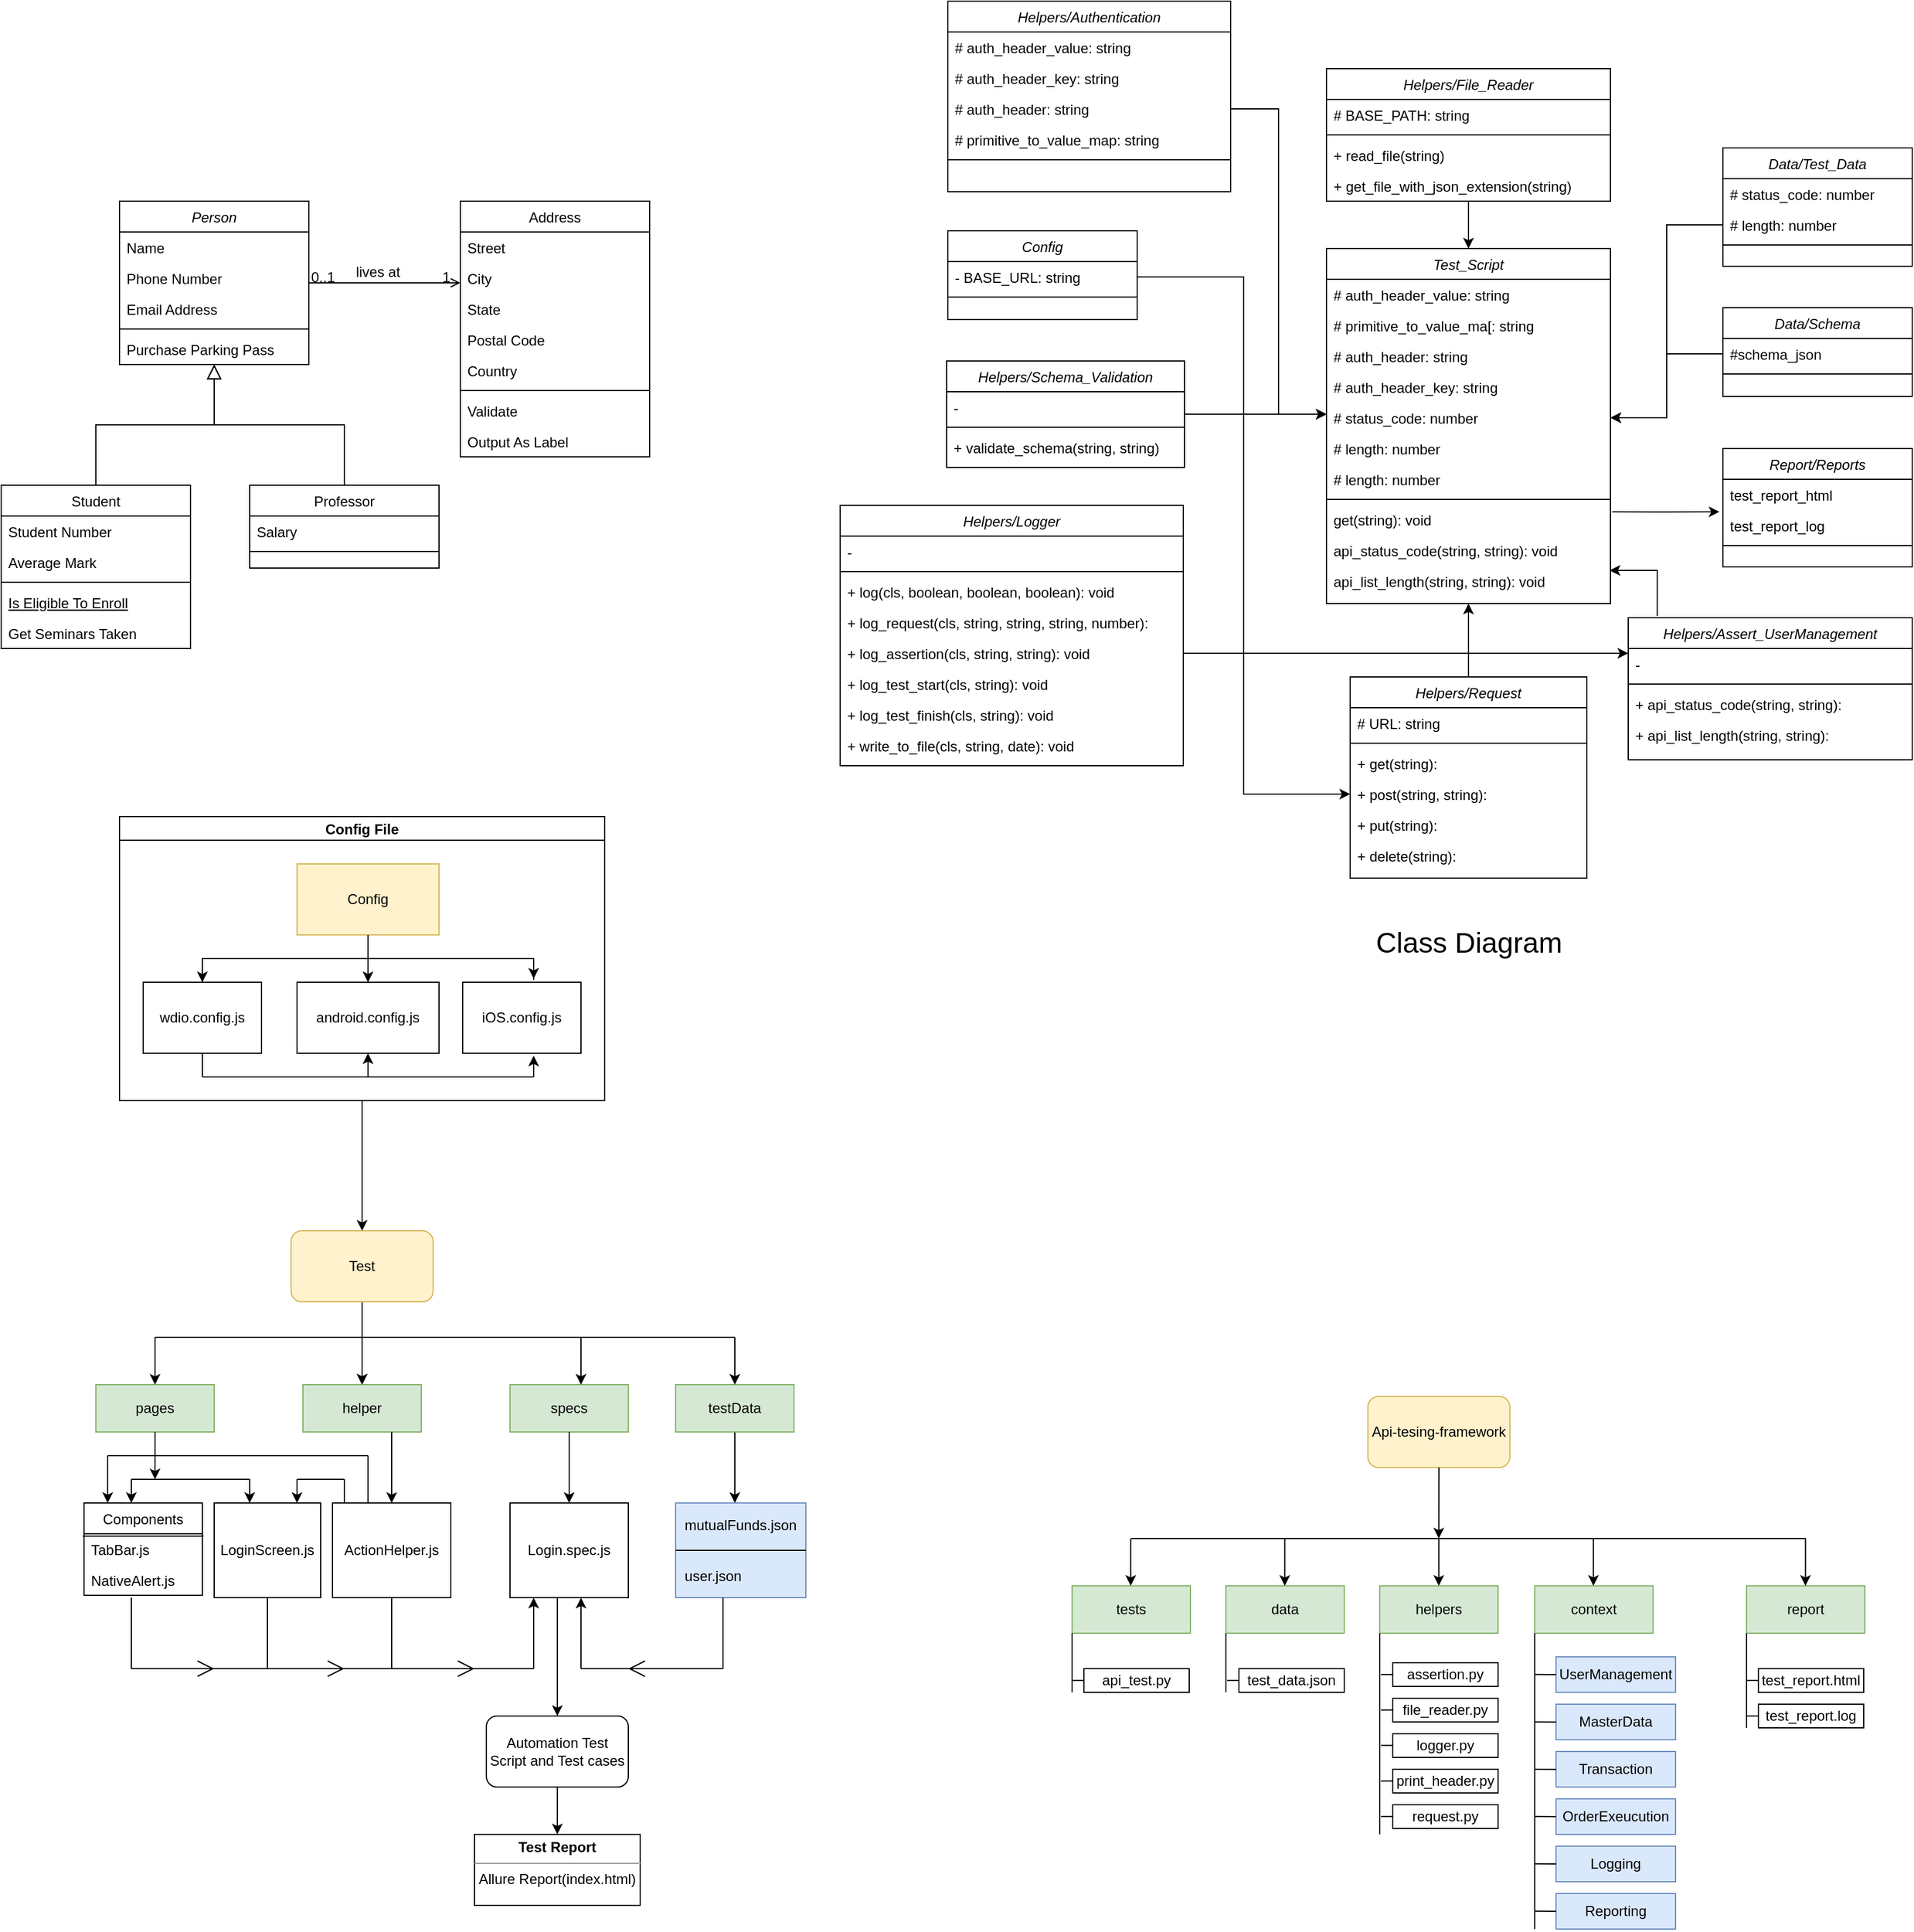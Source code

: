 <mxfile version="17.5.0" type="github">
  <diagram id="C5RBs43oDa-KdzZeNtuy" name="Page-1">
    <mxGraphModel dx="842" dy="1916" grid="1" gridSize="10" guides="1" tooltips="1" connect="1" arrows="1" fold="1" page="1" pageScale="1" pageWidth="827" pageHeight="1169" math="0" shadow="0">
      <root>
        <mxCell id="WIyWlLk6GJQsqaUBKTNV-0" />
        <mxCell id="WIyWlLk6GJQsqaUBKTNV-1" parent="WIyWlLk6GJQsqaUBKTNV-0" />
        <mxCell id="zkfFHV4jXpPFQw0GAbJ--0" value="Person" style="swimlane;fontStyle=2;align=center;verticalAlign=top;childLayout=stackLayout;horizontal=1;startSize=26;horizontalStack=0;resizeParent=1;resizeLast=0;collapsible=1;marginBottom=0;rounded=0;shadow=0;strokeWidth=1;" parent="WIyWlLk6GJQsqaUBKTNV-1" vertex="1">
          <mxGeometry x="220" y="120" width="160" height="138" as="geometry">
            <mxRectangle x="230" y="140" width="160" height="26" as="alternateBounds" />
          </mxGeometry>
        </mxCell>
        <mxCell id="zkfFHV4jXpPFQw0GAbJ--1" value="Name" style="text;align=left;verticalAlign=top;spacingLeft=4;spacingRight=4;overflow=hidden;rotatable=0;points=[[0,0.5],[1,0.5]];portConstraint=eastwest;" parent="zkfFHV4jXpPFQw0GAbJ--0" vertex="1">
          <mxGeometry y="26" width="160" height="26" as="geometry" />
        </mxCell>
        <mxCell id="zkfFHV4jXpPFQw0GAbJ--2" value="Phone Number" style="text;align=left;verticalAlign=top;spacingLeft=4;spacingRight=4;overflow=hidden;rotatable=0;points=[[0,0.5],[1,0.5]];portConstraint=eastwest;rounded=0;shadow=0;html=0;" parent="zkfFHV4jXpPFQw0GAbJ--0" vertex="1">
          <mxGeometry y="52" width="160" height="26" as="geometry" />
        </mxCell>
        <mxCell id="zkfFHV4jXpPFQw0GAbJ--3" value="Email Address" style="text;align=left;verticalAlign=top;spacingLeft=4;spacingRight=4;overflow=hidden;rotatable=0;points=[[0,0.5],[1,0.5]];portConstraint=eastwest;rounded=0;shadow=0;html=0;" parent="zkfFHV4jXpPFQw0GAbJ--0" vertex="1">
          <mxGeometry y="78" width="160" height="26" as="geometry" />
        </mxCell>
        <mxCell id="zkfFHV4jXpPFQw0GAbJ--4" value="" style="line;html=1;strokeWidth=1;align=left;verticalAlign=middle;spacingTop=-1;spacingLeft=3;spacingRight=3;rotatable=0;labelPosition=right;points=[];portConstraint=eastwest;" parent="zkfFHV4jXpPFQw0GAbJ--0" vertex="1">
          <mxGeometry y="104" width="160" height="8" as="geometry" />
        </mxCell>
        <mxCell id="zkfFHV4jXpPFQw0GAbJ--5" value="Purchase Parking Pass" style="text;align=left;verticalAlign=top;spacingLeft=4;spacingRight=4;overflow=hidden;rotatable=0;points=[[0,0.5],[1,0.5]];portConstraint=eastwest;" parent="zkfFHV4jXpPFQw0GAbJ--0" vertex="1">
          <mxGeometry y="112" width="160" height="26" as="geometry" />
        </mxCell>
        <mxCell id="zkfFHV4jXpPFQw0GAbJ--6" value="Student" style="swimlane;fontStyle=0;align=center;verticalAlign=top;childLayout=stackLayout;horizontal=1;startSize=26;horizontalStack=0;resizeParent=1;resizeLast=0;collapsible=1;marginBottom=0;rounded=0;shadow=0;strokeWidth=1;" parent="WIyWlLk6GJQsqaUBKTNV-1" vertex="1">
          <mxGeometry x="120" y="360" width="160" height="138" as="geometry">
            <mxRectangle x="130" y="380" width="160" height="26" as="alternateBounds" />
          </mxGeometry>
        </mxCell>
        <mxCell id="zkfFHV4jXpPFQw0GAbJ--7" value="Student Number" style="text;align=left;verticalAlign=top;spacingLeft=4;spacingRight=4;overflow=hidden;rotatable=0;points=[[0,0.5],[1,0.5]];portConstraint=eastwest;" parent="zkfFHV4jXpPFQw0GAbJ--6" vertex="1">
          <mxGeometry y="26" width="160" height="26" as="geometry" />
        </mxCell>
        <mxCell id="zkfFHV4jXpPFQw0GAbJ--8" value="Average Mark" style="text;align=left;verticalAlign=top;spacingLeft=4;spacingRight=4;overflow=hidden;rotatable=0;points=[[0,0.5],[1,0.5]];portConstraint=eastwest;rounded=0;shadow=0;html=0;" parent="zkfFHV4jXpPFQw0GAbJ--6" vertex="1">
          <mxGeometry y="52" width="160" height="26" as="geometry" />
        </mxCell>
        <mxCell id="zkfFHV4jXpPFQw0GAbJ--9" value="" style="line;html=1;strokeWidth=1;align=left;verticalAlign=middle;spacingTop=-1;spacingLeft=3;spacingRight=3;rotatable=0;labelPosition=right;points=[];portConstraint=eastwest;" parent="zkfFHV4jXpPFQw0GAbJ--6" vertex="1">
          <mxGeometry y="78" width="160" height="8" as="geometry" />
        </mxCell>
        <mxCell id="zkfFHV4jXpPFQw0GAbJ--10" value="Is Eligible To Enroll" style="text;align=left;verticalAlign=top;spacingLeft=4;spacingRight=4;overflow=hidden;rotatable=0;points=[[0,0.5],[1,0.5]];portConstraint=eastwest;fontStyle=4" parent="zkfFHV4jXpPFQw0GAbJ--6" vertex="1">
          <mxGeometry y="86" width="160" height="26" as="geometry" />
        </mxCell>
        <mxCell id="zkfFHV4jXpPFQw0GAbJ--11" value="Get Seminars Taken" style="text;align=left;verticalAlign=top;spacingLeft=4;spacingRight=4;overflow=hidden;rotatable=0;points=[[0,0.5],[1,0.5]];portConstraint=eastwest;" parent="zkfFHV4jXpPFQw0GAbJ--6" vertex="1">
          <mxGeometry y="112" width="160" height="26" as="geometry" />
        </mxCell>
        <mxCell id="zkfFHV4jXpPFQw0GAbJ--12" value="" style="endArrow=block;endSize=10;endFill=0;shadow=0;strokeWidth=1;rounded=0;edgeStyle=elbowEdgeStyle;elbow=vertical;" parent="WIyWlLk6GJQsqaUBKTNV-1" source="zkfFHV4jXpPFQw0GAbJ--6" target="zkfFHV4jXpPFQw0GAbJ--0" edge="1">
          <mxGeometry width="160" relative="1" as="geometry">
            <mxPoint x="200" y="203" as="sourcePoint" />
            <mxPoint x="200" y="203" as="targetPoint" />
          </mxGeometry>
        </mxCell>
        <mxCell id="zkfFHV4jXpPFQw0GAbJ--13" value="Professor" style="swimlane;fontStyle=0;align=center;verticalAlign=top;childLayout=stackLayout;horizontal=1;startSize=26;horizontalStack=0;resizeParent=1;resizeLast=0;collapsible=1;marginBottom=0;rounded=0;shadow=0;strokeWidth=1;" parent="WIyWlLk6GJQsqaUBKTNV-1" vertex="1">
          <mxGeometry x="330" y="360" width="160" height="70" as="geometry">
            <mxRectangle x="340" y="380" width="170" height="26" as="alternateBounds" />
          </mxGeometry>
        </mxCell>
        <mxCell id="zkfFHV4jXpPFQw0GAbJ--14" value="Salary" style="text;align=left;verticalAlign=top;spacingLeft=4;spacingRight=4;overflow=hidden;rotatable=0;points=[[0,0.5],[1,0.5]];portConstraint=eastwest;" parent="zkfFHV4jXpPFQw0GAbJ--13" vertex="1">
          <mxGeometry y="26" width="160" height="26" as="geometry" />
        </mxCell>
        <mxCell id="zkfFHV4jXpPFQw0GAbJ--15" value="" style="line;html=1;strokeWidth=1;align=left;verticalAlign=middle;spacingTop=-1;spacingLeft=3;spacingRight=3;rotatable=0;labelPosition=right;points=[];portConstraint=eastwest;" parent="zkfFHV4jXpPFQw0GAbJ--13" vertex="1">
          <mxGeometry y="52" width="160" height="8" as="geometry" />
        </mxCell>
        <mxCell id="zkfFHV4jXpPFQw0GAbJ--16" value="" style="endArrow=block;endSize=10;endFill=0;shadow=0;strokeWidth=1;rounded=0;edgeStyle=elbowEdgeStyle;elbow=vertical;" parent="WIyWlLk6GJQsqaUBKTNV-1" source="zkfFHV4jXpPFQw0GAbJ--13" target="zkfFHV4jXpPFQw0GAbJ--0" edge="1">
          <mxGeometry width="160" relative="1" as="geometry">
            <mxPoint x="210" y="373" as="sourcePoint" />
            <mxPoint x="310" y="271" as="targetPoint" />
          </mxGeometry>
        </mxCell>
        <mxCell id="zkfFHV4jXpPFQw0GAbJ--17" value="Address" style="swimlane;fontStyle=0;align=center;verticalAlign=top;childLayout=stackLayout;horizontal=1;startSize=26;horizontalStack=0;resizeParent=1;resizeLast=0;collapsible=1;marginBottom=0;rounded=0;shadow=0;strokeWidth=1;" parent="WIyWlLk6GJQsqaUBKTNV-1" vertex="1">
          <mxGeometry x="508" y="120" width="160" height="216" as="geometry">
            <mxRectangle x="550" y="140" width="160" height="26" as="alternateBounds" />
          </mxGeometry>
        </mxCell>
        <mxCell id="zkfFHV4jXpPFQw0GAbJ--18" value="Street" style="text;align=left;verticalAlign=top;spacingLeft=4;spacingRight=4;overflow=hidden;rotatable=0;points=[[0,0.5],[1,0.5]];portConstraint=eastwest;" parent="zkfFHV4jXpPFQw0GAbJ--17" vertex="1">
          <mxGeometry y="26" width="160" height="26" as="geometry" />
        </mxCell>
        <mxCell id="zkfFHV4jXpPFQw0GAbJ--19" value="City" style="text;align=left;verticalAlign=top;spacingLeft=4;spacingRight=4;overflow=hidden;rotatable=0;points=[[0,0.5],[1,0.5]];portConstraint=eastwest;rounded=0;shadow=0;html=0;" parent="zkfFHV4jXpPFQw0GAbJ--17" vertex="1">
          <mxGeometry y="52" width="160" height="26" as="geometry" />
        </mxCell>
        <mxCell id="zkfFHV4jXpPFQw0GAbJ--20" value="State" style="text;align=left;verticalAlign=top;spacingLeft=4;spacingRight=4;overflow=hidden;rotatable=0;points=[[0,0.5],[1,0.5]];portConstraint=eastwest;rounded=0;shadow=0;html=0;" parent="zkfFHV4jXpPFQw0GAbJ--17" vertex="1">
          <mxGeometry y="78" width="160" height="26" as="geometry" />
        </mxCell>
        <mxCell id="zkfFHV4jXpPFQw0GAbJ--21" value="Postal Code" style="text;align=left;verticalAlign=top;spacingLeft=4;spacingRight=4;overflow=hidden;rotatable=0;points=[[0,0.5],[1,0.5]];portConstraint=eastwest;rounded=0;shadow=0;html=0;" parent="zkfFHV4jXpPFQw0GAbJ--17" vertex="1">
          <mxGeometry y="104" width="160" height="26" as="geometry" />
        </mxCell>
        <mxCell id="zkfFHV4jXpPFQw0GAbJ--22" value="Country" style="text;align=left;verticalAlign=top;spacingLeft=4;spacingRight=4;overflow=hidden;rotatable=0;points=[[0,0.5],[1,0.5]];portConstraint=eastwest;rounded=0;shadow=0;html=0;" parent="zkfFHV4jXpPFQw0GAbJ--17" vertex="1">
          <mxGeometry y="130" width="160" height="26" as="geometry" />
        </mxCell>
        <mxCell id="zkfFHV4jXpPFQw0GAbJ--23" value="" style="line;html=1;strokeWidth=1;align=left;verticalAlign=middle;spacingTop=-1;spacingLeft=3;spacingRight=3;rotatable=0;labelPosition=right;points=[];portConstraint=eastwest;" parent="zkfFHV4jXpPFQw0GAbJ--17" vertex="1">
          <mxGeometry y="156" width="160" height="8" as="geometry" />
        </mxCell>
        <mxCell id="zkfFHV4jXpPFQw0GAbJ--24" value="Validate" style="text;align=left;verticalAlign=top;spacingLeft=4;spacingRight=4;overflow=hidden;rotatable=0;points=[[0,0.5],[1,0.5]];portConstraint=eastwest;" parent="zkfFHV4jXpPFQw0GAbJ--17" vertex="1">
          <mxGeometry y="164" width="160" height="26" as="geometry" />
        </mxCell>
        <mxCell id="zkfFHV4jXpPFQw0GAbJ--25" value="Output As Label" style="text;align=left;verticalAlign=top;spacingLeft=4;spacingRight=4;overflow=hidden;rotatable=0;points=[[0,0.5],[1,0.5]];portConstraint=eastwest;" parent="zkfFHV4jXpPFQw0GAbJ--17" vertex="1">
          <mxGeometry y="190" width="160" height="26" as="geometry" />
        </mxCell>
        <mxCell id="zkfFHV4jXpPFQw0GAbJ--26" value="" style="endArrow=open;shadow=0;strokeWidth=1;rounded=0;endFill=1;edgeStyle=elbowEdgeStyle;elbow=vertical;" parent="WIyWlLk6GJQsqaUBKTNV-1" source="zkfFHV4jXpPFQw0GAbJ--0" target="zkfFHV4jXpPFQw0GAbJ--17" edge="1">
          <mxGeometry x="0.5" y="41" relative="1" as="geometry">
            <mxPoint x="380" y="192" as="sourcePoint" />
            <mxPoint x="540" y="192" as="targetPoint" />
            <mxPoint x="-40" y="32" as="offset" />
          </mxGeometry>
        </mxCell>
        <mxCell id="zkfFHV4jXpPFQw0GAbJ--27" value="0..1" style="resizable=0;align=left;verticalAlign=bottom;labelBackgroundColor=none;fontSize=12;" parent="zkfFHV4jXpPFQw0GAbJ--26" connectable="0" vertex="1">
          <mxGeometry x="-1" relative="1" as="geometry">
            <mxPoint y="4" as="offset" />
          </mxGeometry>
        </mxCell>
        <mxCell id="zkfFHV4jXpPFQw0GAbJ--28" value="1" style="resizable=0;align=right;verticalAlign=bottom;labelBackgroundColor=none;fontSize=12;" parent="zkfFHV4jXpPFQw0GAbJ--26" connectable="0" vertex="1">
          <mxGeometry x="1" relative="1" as="geometry">
            <mxPoint x="-7" y="4" as="offset" />
          </mxGeometry>
        </mxCell>
        <mxCell id="zkfFHV4jXpPFQw0GAbJ--29" value="lives at" style="text;html=1;resizable=0;points=[];;align=center;verticalAlign=middle;labelBackgroundColor=none;rounded=0;shadow=0;strokeWidth=1;fontSize=12;" parent="zkfFHV4jXpPFQw0GAbJ--26" vertex="1" connectable="0">
          <mxGeometry x="0.5" y="49" relative="1" as="geometry">
            <mxPoint x="-38" y="40" as="offset" />
          </mxGeometry>
        </mxCell>
        <mxCell id="Cpn81vxbiHAbHOQu9__5-204" value="" style="edgeStyle=orthogonalEdgeStyle;rounded=0;orthogonalLoop=1;jettySize=auto;html=1;" edge="1" parent="WIyWlLk6GJQsqaUBKTNV-1" source="Cpn81vxbiHAbHOQu9__5-205">
          <mxGeometry relative="1" as="geometry">
            <mxPoint x="425" y="990" as="targetPoint" />
          </mxGeometry>
        </mxCell>
        <mxCell id="Cpn81vxbiHAbHOQu9__5-205" value="Config File" style="swimlane;startSize=20;horizontal=1;containerType=tree;newEdgeStyle={&quot;edgeStyle&quot;:&quot;elbowEdgeStyle&quot;,&quot;startArrow&quot;:&quot;none&quot;,&quot;endArrow&quot;:&quot;none&quot;};" vertex="1" parent="WIyWlLk6GJQsqaUBKTNV-1">
          <mxGeometry x="220" y="640" width="410" height="240" as="geometry">
            <mxRectangle x="50" y="40" width="70" height="20" as="alternateBounds" />
          </mxGeometry>
        </mxCell>
        <mxCell id="Cpn81vxbiHAbHOQu9__5-206" value="" style="edgeStyle=elbowEdgeStyle;elbow=vertical;startArrow=none;endArrow=none;rounded=0;" edge="1" parent="Cpn81vxbiHAbHOQu9__5-205" source="Cpn81vxbiHAbHOQu9__5-208" target="Cpn81vxbiHAbHOQu9__5-209">
          <mxGeometry relative="1" as="geometry" />
        </mxCell>
        <mxCell id="Cpn81vxbiHAbHOQu9__5-207" value="" style="edgeStyle=elbowEdgeStyle;elbow=vertical;startArrow=none;endArrow=none;rounded=0;entryX=0.5;entryY=0;entryDx=0;entryDy=0;exitX=0.5;exitY=1;exitDx=0;exitDy=0;" edge="1" parent="Cpn81vxbiHAbHOQu9__5-205" source="Cpn81vxbiHAbHOQu9__5-208" target="Cpn81vxbiHAbHOQu9__5-210">
          <mxGeometry relative="1" as="geometry">
            <mxPoint x="220" y="130" as="targetPoint" />
          </mxGeometry>
        </mxCell>
        <UserObject label="Config" treeRoot="1" id="Cpn81vxbiHAbHOQu9__5-208">
          <mxCell style="whiteSpace=wrap;html=1;align=center;treeFolding=1;treeMoving=1;newEdgeStyle={&quot;edgeStyle&quot;:&quot;elbowEdgeStyle&quot;,&quot;startArrow&quot;:&quot;none&quot;,&quot;endArrow&quot;:&quot;none&quot;};fillColor=#fff2cc;strokeColor=#d6b656;" vertex="1" parent="Cpn81vxbiHAbHOQu9__5-205">
            <mxGeometry x="150" y="40" width="120" height="60" as="geometry" />
          </mxCell>
        </UserObject>
        <mxCell id="Cpn81vxbiHAbHOQu9__5-209" value="wdio.config.js" style="whiteSpace=wrap;html=1;align=center;verticalAlign=middle;treeFolding=1;treeMoving=1;newEdgeStyle={&quot;edgeStyle&quot;:&quot;elbowEdgeStyle&quot;,&quot;startArrow&quot;:&quot;none&quot;,&quot;endArrow&quot;:&quot;none&quot;};" vertex="1" parent="Cpn81vxbiHAbHOQu9__5-205">
          <mxGeometry x="20" y="140" width="100" height="60" as="geometry" />
        </mxCell>
        <mxCell id="Cpn81vxbiHAbHOQu9__5-210" value="android.config.js" style="whiteSpace=wrap;html=1;align=center;verticalAlign=middle;treeFolding=1;treeMoving=1;newEdgeStyle={&quot;edgeStyle&quot;:&quot;elbowEdgeStyle&quot;,&quot;startArrow&quot;:&quot;none&quot;,&quot;endArrow&quot;:&quot;none&quot;};" vertex="1" parent="Cpn81vxbiHAbHOQu9__5-205">
          <mxGeometry x="150" y="140" width="120" height="60" as="geometry" />
        </mxCell>
        <mxCell id="Cpn81vxbiHAbHOQu9__5-211" value="iOS.config.js" style="whiteSpace=wrap;html=1;align=center;verticalAlign=middle;treeFolding=1;treeMoving=1;newEdgeStyle={&quot;edgeStyle&quot;:&quot;elbowEdgeStyle&quot;,&quot;startArrow&quot;:&quot;none&quot;,&quot;endArrow&quot;:&quot;none&quot;};" vertex="1" parent="Cpn81vxbiHAbHOQu9__5-205">
          <mxGeometry x="290" y="140" width="100" height="60" as="geometry" />
        </mxCell>
        <mxCell id="Cpn81vxbiHAbHOQu9__5-212" value="" style="edgeStyle=elbowEdgeStyle;elbow=vertical;startArrow=none;endArrow=none;rounded=0;exitX=0.6;exitY=-0.033;exitDx=0;exitDy=0;exitPerimeter=0;entryX=0.5;entryY=1;entryDx=0;entryDy=0;" edge="1" parent="Cpn81vxbiHAbHOQu9__5-205" source="Cpn81vxbiHAbHOQu9__5-211" target="Cpn81vxbiHAbHOQu9__5-208">
          <mxGeometry relative="1" as="geometry">
            <mxPoint x="350" y="130" as="sourcePoint" />
            <mxPoint x="210" y="110" as="targetPoint" />
            <Array as="points">
              <mxPoint x="210" y="120" />
              <mxPoint x="210" y="120" />
            </Array>
          </mxGeometry>
        </mxCell>
        <mxCell id="Cpn81vxbiHAbHOQu9__5-213" value="" style="edgeStyle=segmentEdgeStyle;endArrow=classic;html=1;rounded=0;" edge="1" parent="Cpn81vxbiHAbHOQu9__5-205">
          <mxGeometry width="50" height="50" relative="1" as="geometry">
            <mxPoint x="70" y="220" as="sourcePoint" />
            <mxPoint x="210" y="200" as="targetPoint" />
            <Array as="points">
              <mxPoint x="160" y="220" />
              <mxPoint x="210" y="220" />
            </Array>
          </mxGeometry>
        </mxCell>
        <mxCell id="Cpn81vxbiHAbHOQu9__5-214" value="" style="endArrow=classic;html=1;rounded=0;" edge="1" parent="WIyWlLk6GJQsqaUBKTNV-1">
          <mxGeometry width="50" height="50" relative="1" as="geometry">
            <mxPoint x="290" y="760" as="sourcePoint" />
            <mxPoint x="290" y="780" as="targetPoint" />
          </mxGeometry>
        </mxCell>
        <mxCell id="Cpn81vxbiHAbHOQu9__5-215" value="" style="endArrow=classic;html=1;rounded=0;entryX=0.5;entryY=0;entryDx=0;entryDy=0;" edge="1" parent="WIyWlLk6GJQsqaUBKTNV-1" target="Cpn81vxbiHAbHOQu9__5-210">
          <mxGeometry width="50" height="50" relative="1" as="geometry">
            <mxPoint x="430" y="740" as="sourcePoint" />
            <mxPoint x="300" y="790" as="targetPoint" />
          </mxGeometry>
        </mxCell>
        <mxCell id="Cpn81vxbiHAbHOQu9__5-216" value="" style="endArrow=classic;html=1;rounded=0;entryX=0.6;entryY=-0.05;entryDx=0;entryDy=0;entryPerimeter=0;" edge="1" parent="WIyWlLk6GJQsqaUBKTNV-1" target="Cpn81vxbiHAbHOQu9__5-211">
          <mxGeometry width="50" height="50" relative="1" as="geometry">
            <mxPoint x="570" y="760" as="sourcePoint" />
            <mxPoint x="310" y="800" as="targetPoint" />
          </mxGeometry>
        </mxCell>
        <mxCell id="Cpn81vxbiHAbHOQu9__5-217" value="" style="edgeStyle=orthogonalEdgeStyle;rounded=0;orthogonalLoop=1;jettySize=auto;html=1;entryX=0.5;entryY=0;entryDx=0;entryDy=0;" edge="1" parent="WIyWlLk6GJQsqaUBKTNV-1" source="Cpn81vxbiHAbHOQu9__5-218" target="Cpn81vxbiHAbHOQu9__5-220">
          <mxGeometry relative="1" as="geometry">
            <mxPoint x="425" y="1080" as="targetPoint" />
            <Array as="points" />
          </mxGeometry>
        </mxCell>
        <mxCell id="Cpn81vxbiHAbHOQu9__5-218" value="Test" style="rounded=1;whiteSpace=wrap;html=1;fillColor=#fff2cc;strokeColor=#d6b656;" vertex="1" parent="WIyWlLk6GJQsqaUBKTNV-1">
          <mxGeometry x="365" y="990" width="120" height="60" as="geometry" />
        </mxCell>
        <mxCell id="Cpn81vxbiHAbHOQu9__5-219" value="pages" style="rounded=0;whiteSpace=wrap;html=1;fillColor=#d5e8d4;strokeColor=#82b366;" vertex="1" parent="WIyWlLk6GJQsqaUBKTNV-1">
          <mxGeometry x="200" y="1120" width="100" height="40" as="geometry" />
        </mxCell>
        <mxCell id="Cpn81vxbiHAbHOQu9__5-220" value="helper" style="rounded=0;whiteSpace=wrap;html=1;fillColor=#d5e8d4;strokeColor=#82b366;" vertex="1" parent="WIyWlLk6GJQsqaUBKTNV-1">
          <mxGeometry x="375" y="1120" width="100" height="40" as="geometry" />
        </mxCell>
        <mxCell id="Cpn81vxbiHAbHOQu9__5-221" value="specs" style="rounded=0;whiteSpace=wrap;html=1;fillColor=#d5e8d4;strokeColor=#82b366;" vertex="1" parent="WIyWlLk6GJQsqaUBKTNV-1">
          <mxGeometry x="550" y="1120" width="100" height="40" as="geometry" />
        </mxCell>
        <mxCell id="Cpn81vxbiHAbHOQu9__5-222" value="" style="endArrow=none;html=1;rounded=0;" edge="1" parent="WIyWlLk6GJQsqaUBKTNV-1">
          <mxGeometry width="50" height="50" relative="1" as="geometry">
            <mxPoint x="250" y="1080" as="sourcePoint" />
            <mxPoint x="740" y="1080" as="targetPoint" />
            <Array as="points" />
          </mxGeometry>
        </mxCell>
        <mxCell id="Cpn81vxbiHAbHOQu9__5-223" value="" style="endArrow=classic;html=1;rounded=0;entryX=0.5;entryY=0;entryDx=0;entryDy=0;" edge="1" parent="WIyWlLk6GJQsqaUBKTNV-1" target="Cpn81vxbiHAbHOQu9__5-219">
          <mxGeometry width="50" height="50" relative="1" as="geometry">
            <mxPoint x="250" y="1080" as="sourcePoint" />
            <mxPoint x="610" y="1080" as="targetPoint" />
          </mxGeometry>
        </mxCell>
        <mxCell id="Cpn81vxbiHAbHOQu9__5-224" value="" style="endArrow=classic;html=1;rounded=0;entryX=0.5;entryY=0;entryDx=0;entryDy=0;" edge="1" parent="WIyWlLk6GJQsqaUBKTNV-1" target="Cpn81vxbiHAbHOQu9__5-220">
          <mxGeometry width="50" height="50" relative="1" as="geometry">
            <mxPoint x="425" y="1080" as="sourcePoint" />
            <mxPoint x="610" y="1080" as="targetPoint" />
          </mxGeometry>
        </mxCell>
        <mxCell id="Cpn81vxbiHAbHOQu9__5-225" value="" style="endArrow=classic;html=1;rounded=0;" edge="1" parent="WIyWlLk6GJQsqaUBKTNV-1">
          <mxGeometry width="50" height="50" relative="1" as="geometry">
            <mxPoint x="610" y="1080" as="sourcePoint" />
            <mxPoint x="610" y="1120" as="targetPoint" />
          </mxGeometry>
        </mxCell>
        <mxCell id="Cpn81vxbiHAbHOQu9__5-226" value="Components" style="swimlane;fontStyle=0;childLayout=stackLayout;horizontal=1;startSize=26;horizontalStack=0;resizeParent=1;resizeParentMax=0;resizeLast=0;collapsible=1;marginBottom=0;" vertex="1" parent="WIyWlLk6GJQsqaUBKTNV-1">
          <mxGeometry x="190" y="1220" width="100" height="78" as="geometry" />
        </mxCell>
        <mxCell id="Cpn81vxbiHAbHOQu9__5-227" value="TabBar.js" style="text;strokeColor=none;fillColor=none;align=left;verticalAlign=top;spacingLeft=4;spacingRight=4;overflow=hidden;rotatable=0;points=[[0,0.5],[1,0.5]];portConstraint=eastwest;" vertex="1" parent="Cpn81vxbiHAbHOQu9__5-226">
          <mxGeometry y="26" width="100" height="26" as="geometry" />
        </mxCell>
        <mxCell id="Cpn81vxbiHAbHOQu9__5-228" value="NativeAlert.js" style="text;strokeColor=none;fillColor=none;align=left;verticalAlign=top;spacingLeft=4;spacingRight=4;overflow=hidden;rotatable=0;points=[[0,0.5],[1,0.5]];portConstraint=eastwest;" vertex="1" parent="Cpn81vxbiHAbHOQu9__5-226">
          <mxGeometry y="52" width="100" height="26" as="geometry" />
        </mxCell>
        <mxCell id="Cpn81vxbiHAbHOQu9__5-229" value="" style="endArrow=none;html=1;rounded=0;exitX=-0.01;exitY=0.077;exitDx=0;exitDy=0;exitPerimeter=0;entryX=1.01;entryY=0.077;entryDx=0;entryDy=0;entryPerimeter=0;" edge="1" parent="Cpn81vxbiHAbHOQu9__5-226" source="Cpn81vxbiHAbHOQu9__5-227" target="Cpn81vxbiHAbHOQu9__5-227">
          <mxGeometry width="50" height="50" relative="1" as="geometry">
            <mxPoint x="540" y="-170" as="sourcePoint" />
            <mxPoint x="590" y="-220" as="targetPoint" />
          </mxGeometry>
        </mxCell>
        <mxCell id="Cpn81vxbiHAbHOQu9__5-230" value="" style="endArrow=classic;html=1;rounded=0;" edge="1" parent="WIyWlLk6GJQsqaUBKTNV-1">
          <mxGeometry width="50" height="50" relative="1" as="geometry">
            <mxPoint x="230" y="1200" as="sourcePoint" />
            <mxPoint x="230" y="1220" as="targetPoint" />
          </mxGeometry>
        </mxCell>
        <mxCell id="Cpn81vxbiHAbHOQu9__5-231" value="" style="endArrow=none;html=1;rounded=0;" edge="1" parent="WIyWlLk6GJQsqaUBKTNV-1">
          <mxGeometry width="50" height="50" relative="1" as="geometry">
            <mxPoint x="230" y="1200" as="sourcePoint" />
            <mxPoint x="330" y="1200" as="targetPoint" />
          </mxGeometry>
        </mxCell>
        <mxCell id="Cpn81vxbiHAbHOQu9__5-232" value="" style="endArrow=classic;html=1;rounded=0;exitX=0.5;exitY=1;exitDx=0;exitDy=0;" edge="1" parent="WIyWlLk6GJQsqaUBKTNV-1" source="Cpn81vxbiHAbHOQu9__5-219">
          <mxGeometry width="50" height="50" relative="1" as="geometry">
            <mxPoint x="730" y="1260" as="sourcePoint" />
            <mxPoint x="250" y="1200" as="targetPoint" />
          </mxGeometry>
        </mxCell>
        <mxCell id="Cpn81vxbiHAbHOQu9__5-233" value="" style="endArrow=classic;html=1;rounded=0;" edge="1" parent="WIyWlLk6GJQsqaUBKTNV-1">
          <mxGeometry width="50" height="50" relative="1" as="geometry">
            <mxPoint x="330" y="1200" as="sourcePoint" />
            <mxPoint x="330" y="1220" as="targetPoint" />
          </mxGeometry>
        </mxCell>
        <mxCell id="Cpn81vxbiHAbHOQu9__5-234" value="LoginScreen.js" style="rounded=0;whiteSpace=wrap;html=1;" vertex="1" parent="WIyWlLk6GJQsqaUBKTNV-1">
          <mxGeometry x="300" y="1220" width="90" height="80" as="geometry" />
        </mxCell>
        <mxCell id="Cpn81vxbiHAbHOQu9__5-235" value="ActionHelper.js" style="rounded=0;whiteSpace=wrap;html=1;" vertex="1" parent="WIyWlLk6GJQsqaUBKTNV-1">
          <mxGeometry x="400" y="1220" width="100" height="80" as="geometry" />
        </mxCell>
        <mxCell id="Cpn81vxbiHAbHOQu9__5-236" value="" style="endArrow=classic;html=1;rounded=0;" edge="1" parent="WIyWlLk6GJQsqaUBKTNV-1">
          <mxGeometry width="50" height="50" relative="1" as="geometry">
            <mxPoint x="450" y="1160" as="sourcePoint" />
            <mxPoint x="450" y="1220" as="targetPoint" />
          </mxGeometry>
        </mxCell>
        <mxCell id="Cpn81vxbiHAbHOQu9__5-237" value="Login.spec.js" style="rounded=0;whiteSpace=wrap;html=1;" vertex="1" parent="WIyWlLk6GJQsqaUBKTNV-1">
          <mxGeometry x="550" y="1220" width="100" height="80" as="geometry" />
        </mxCell>
        <mxCell id="Cpn81vxbiHAbHOQu9__5-238" value="" style="endArrow=classic;html=1;rounded=0;exitX=0.5;exitY=1;exitDx=0;exitDy=0;entryX=0.5;entryY=0;entryDx=0;entryDy=0;" edge="1" parent="WIyWlLk6GJQsqaUBKTNV-1" source="Cpn81vxbiHAbHOQu9__5-221" target="Cpn81vxbiHAbHOQu9__5-237">
          <mxGeometry width="50" height="50" relative="1" as="geometry">
            <mxPoint x="730" y="1080" as="sourcePoint" />
            <mxPoint x="780" y="1030" as="targetPoint" />
          </mxGeometry>
        </mxCell>
        <mxCell id="Cpn81vxbiHAbHOQu9__5-239" value="" style="edgeStyle=orthogonalEdgeStyle;rounded=0;orthogonalLoop=1;jettySize=auto;html=1;entryX=0.5;entryY=0;entryDx=0;entryDy=0;" edge="1" parent="WIyWlLk6GJQsqaUBKTNV-1" source="Cpn81vxbiHAbHOQu9__5-240">
          <mxGeometry relative="1" as="geometry">
            <mxPoint x="740" y="1220" as="targetPoint" />
          </mxGeometry>
        </mxCell>
        <mxCell id="Cpn81vxbiHAbHOQu9__5-240" value="testData" style="rounded=0;whiteSpace=wrap;html=1;fillColor=#d5e8d4;strokeColor=#82b366;" vertex="1" parent="WIyWlLk6GJQsqaUBKTNV-1">
          <mxGeometry x="690" y="1120" width="100" height="40" as="geometry" />
        </mxCell>
        <mxCell id="Cpn81vxbiHAbHOQu9__5-241" value="" style="endArrow=classic;html=1;rounded=0;entryX=0.5;entryY=0;entryDx=0;entryDy=0;" edge="1" parent="WIyWlLk6GJQsqaUBKTNV-1" target="Cpn81vxbiHAbHOQu9__5-240">
          <mxGeometry width="50" height="50" relative="1" as="geometry">
            <mxPoint x="740" y="1080" as="sourcePoint" />
            <mxPoint x="780" y="1000" as="targetPoint" />
          </mxGeometry>
        </mxCell>
        <mxCell id="Cpn81vxbiHAbHOQu9__5-242" value="mutualFunds.json&lt;br&gt;&lt;br&gt;&lt;br&gt;&lt;div style=&quot;text-align: left&quot;&gt;&lt;span&gt;user.json&lt;/span&gt;&lt;/div&gt;" style="rounded=0;whiteSpace=wrap;html=1;fillColor=#dae8fc;strokeColor=#6c8ebf;" vertex="1" parent="WIyWlLk6GJQsqaUBKTNV-1">
          <mxGeometry x="690" y="1220" width="110" height="80" as="geometry" />
        </mxCell>
        <mxCell id="Cpn81vxbiHAbHOQu9__5-243" value="" style="endArrow=none;html=1;rounded=0;exitX=0;exitY=0.5;exitDx=0;exitDy=0;entryX=1;entryY=0.5;entryDx=0;entryDy=0;" edge="1" parent="WIyWlLk6GJQsqaUBKTNV-1" source="Cpn81vxbiHAbHOQu9__5-242" target="Cpn81vxbiHAbHOQu9__5-242">
          <mxGeometry width="50" height="50" relative="1" as="geometry">
            <mxPoint x="730" y="1210" as="sourcePoint" />
            <mxPoint x="780" y="1160" as="targetPoint" />
          </mxGeometry>
        </mxCell>
        <mxCell id="Cpn81vxbiHAbHOQu9__5-244" value="" style="endArrow=none;html=1;rounded=0;" edge="1" parent="WIyWlLk6GJQsqaUBKTNV-1">
          <mxGeometry width="50" height="50" relative="1" as="geometry">
            <mxPoint x="230" y="1360" as="sourcePoint" />
            <mxPoint x="450" y="1360" as="targetPoint" />
          </mxGeometry>
        </mxCell>
        <mxCell id="Cpn81vxbiHAbHOQu9__5-245" value="" style="endArrow=none;html=1;rounded=0;entryX=0.5;entryY=1;entryDx=0;entryDy=0;" edge="1" parent="WIyWlLk6GJQsqaUBKTNV-1" target="Cpn81vxbiHAbHOQu9__5-235">
          <mxGeometry width="50" height="50" relative="1" as="geometry">
            <mxPoint x="450" y="1360" as="sourcePoint" />
            <mxPoint x="500" y="1310" as="targetPoint" />
          </mxGeometry>
        </mxCell>
        <mxCell id="Cpn81vxbiHAbHOQu9__5-246" value="" style="endArrow=none;html=1;rounded=0;" edge="1" parent="WIyWlLk6GJQsqaUBKTNV-1">
          <mxGeometry width="50" height="50" relative="1" as="geometry">
            <mxPoint x="450" y="1360" as="sourcePoint" />
            <mxPoint x="570" y="1360" as="targetPoint" />
          </mxGeometry>
        </mxCell>
        <mxCell id="Cpn81vxbiHAbHOQu9__5-247" value="" style="endArrow=classic;html=1;rounded=0;" edge="1" parent="WIyWlLk6GJQsqaUBKTNV-1">
          <mxGeometry width="50" height="50" relative="1" as="geometry">
            <mxPoint x="610" y="1360" as="sourcePoint" />
            <mxPoint x="610" y="1300" as="targetPoint" />
          </mxGeometry>
        </mxCell>
        <mxCell id="Cpn81vxbiHAbHOQu9__5-248" value="" style="endArrow=none;html=1;rounded=0;" edge="1" parent="WIyWlLk6GJQsqaUBKTNV-1">
          <mxGeometry width="50" height="50" relative="1" as="geometry">
            <mxPoint x="430" y="1180" as="sourcePoint" />
            <mxPoint x="430" y="1220" as="targetPoint" />
          </mxGeometry>
        </mxCell>
        <mxCell id="Cpn81vxbiHAbHOQu9__5-249" value="" style="endArrow=none;html=1;rounded=0;" edge="1" parent="WIyWlLk6GJQsqaUBKTNV-1">
          <mxGeometry width="50" height="50" relative="1" as="geometry">
            <mxPoint x="210" y="1180" as="sourcePoint" />
            <mxPoint x="430" y="1180" as="targetPoint" />
          </mxGeometry>
        </mxCell>
        <mxCell id="Cpn81vxbiHAbHOQu9__5-250" value="" style="endArrow=classic;html=1;rounded=0;" edge="1" parent="WIyWlLk6GJQsqaUBKTNV-1">
          <mxGeometry width="50" height="50" relative="1" as="geometry">
            <mxPoint x="210" y="1180" as="sourcePoint" />
            <mxPoint x="210" y="1220" as="targetPoint" />
          </mxGeometry>
        </mxCell>
        <mxCell id="Cpn81vxbiHAbHOQu9__5-251" value="" style="endArrow=none;html=1;rounded=0;" edge="1" parent="WIyWlLk6GJQsqaUBKTNV-1">
          <mxGeometry width="50" height="50" relative="1" as="geometry">
            <mxPoint x="230" y="1360" as="sourcePoint" />
            <mxPoint x="230" y="1300" as="targetPoint" />
          </mxGeometry>
        </mxCell>
        <mxCell id="Cpn81vxbiHAbHOQu9__5-252" value="" style="endArrow=none;html=1;rounded=0;exitX=0.5;exitY=1;exitDx=0;exitDy=0;" edge="1" parent="WIyWlLk6GJQsqaUBKTNV-1" source="Cpn81vxbiHAbHOQu9__5-234">
          <mxGeometry width="50" height="50" relative="1" as="geometry">
            <mxPoint x="730" y="1160" as="sourcePoint" />
            <mxPoint x="345" y="1360" as="targetPoint" />
          </mxGeometry>
        </mxCell>
        <mxCell id="Cpn81vxbiHAbHOQu9__5-253" value="" style="endArrow=open;endSize=12;dashed=1;html=1;rounded=0;" edge="1" parent="WIyWlLk6GJQsqaUBKTNV-1">
          <mxGeometry width="160" relative="1" as="geometry">
            <mxPoint x="230" y="1360" as="sourcePoint" />
            <mxPoint x="300" y="1360" as="targetPoint" />
          </mxGeometry>
        </mxCell>
        <mxCell id="Cpn81vxbiHAbHOQu9__5-254" value="" style="endArrow=open;endSize=12;dashed=1;html=1;rounded=0;" edge="1" parent="WIyWlLk6GJQsqaUBKTNV-1">
          <mxGeometry width="160" relative="1" as="geometry">
            <mxPoint x="340" y="1360" as="sourcePoint" />
            <mxPoint x="410" y="1360" as="targetPoint" />
          </mxGeometry>
        </mxCell>
        <mxCell id="Cpn81vxbiHAbHOQu9__5-255" value="" style="endArrow=open;endSize=12;dashed=1;html=1;rounded=0;" edge="1" parent="WIyWlLk6GJQsqaUBKTNV-1">
          <mxGeometry width="160" relative="1" as="geometry">
            <mxPoint x="450" y="1360" as="sourcePoint" />
            <mxPoint x="520" y="1360" as="targetPoint" />
          </mxGeometry>
        </mxCell>
        <mxCell id="Cpn81vxbiHAbHOQu9__5-256" value="" style="endArrow=classic;html=1;rounded=0;" edge="1" parent="WIyWlLk6GJQsqaUBKTNV-1">
          <mxGeometry width="50" height="50" relative="1" as="geometry">
            <mxPoint x="370" y="1200" as="sourcePoint" />
            <mxPoint x="370" y="1220" as="targetPoint" />
            <Array as="points">
              <mxPoint x="370" y="1210" />
            </Array>
          </mxGeometry>
        </mxCell>
        <mxCell id="Cpn81vxbiHAbHOQu9__5-257" value="" style="endArrow=none;html=1;rounded=0;" edge="1" parent="WIyWlLk6GJQsqaUBKTNV-1">
          <mxGeometry width="50" height="50" relative="1" as="geometry">
            <mxPoint x="370" y="1200" as="sourcePoint" />
            <mxPoint x="410" y="1200" as="targetPoint" />
          </mxGeometry>
        </mxCell>
        <mxCell id="Cpn81vxbiHAbHOQu9__5-258" value="" style="endArrow=none;html=1;rounded=0;entryX=0.1;entryY=0;entryDx=0;entryDy=0;entryPerimeter=0;" edge="1" parent="WIyWlLk6GJQsqaUBKTNV-1" target="Cpn81vxbiHAbHOQu9__5-235">
          <mxGeometry width="50" height="50" relative="1" as="geometry">
            <mxPoint x="410" y="1200" as="sourcePoint" />
            <mxPoint x="780" y="1250" as="targetPoint" />
          </mxGeometry>
        </mxCell>
        <mxCell id="Cpn81vxbiHAbHOQu9__5-259" value="" style="endArrow=none;html=1;rounded=0;" edge="1" parent="WIyWlLk6GJQsqaUBKTNV-1">
          <mxGeometry width="50" height="50" relative="1" as="geometry">
            <mxPoint x="730" y="1300" as="sourcePoint" />
            <mxPoint x="730" y="1360" as="targetPoint" />
          </mxGeometry>
        </mxCell>
        <mxCell id="Cpn81vxbiHAbHOQu9__5-260" value="" style="endArrow=none;html=1;rounded=0;" edge="1" parent="WIyWlLk6GJQsqaUBKTNV-1">
          <mxGeometry width="50" height="50" relative="1" as="geometry">
            <mxPoint x="730" y="1360" as="sourcePoint" />
            <mxPoint x="610" y="1360" as="targetPoint" />
          </mxGeometry>
        </mxCell>
        <mxCell id="Cpn81vxbiHAbHOQu9__5-261" value="" style="endArrow=open;endSize=12;dashed=1;html=1;rounded=0;" edge="1" parent="WIyWlLk6GJQsqaUBKTNV-1">
          <mxGeometry width="160" relative="1" as="geometry">
            <mxPoint x="700" y="1360" as="sourcePoint" />
            <mxPoint x="650" y="1360" as="targetPoint" />
            <Array as="points">
              <mxPoint x="710" y="1360" />
            </Array>
          </mxGeometry>
        </mxCell>
        <mxCell id="Cpn81vxbiHAbHOQu9__5-262" value="" style="endArrow=classic;html=1;rounded=0;" edge="1" parent="WIyWlLk6GJQsqaUBKTNV-1">
          <mxGeometry width="50" height="50" relative="1" as="geometry">
            <mxPoint x="590" y="1300" as="sourcePoint" />
            <mxPoint x="590" y="1400" as="targetPoint" />
          </mxGeometry>
        </mxCell>
        <mxCell id="Cpn81vxbiHAbHOQu9__5-263" value="" style="endArrow=classic;html=1;rounded=0;" edge="1" parent="WIyWlLk6GJQsqaUBKTNV-1">
          <mxGeometry width="50" height="50" relative="1" as="geometry">
            <mxPoint x="570" y="1360" as="sourcePoint" />
            <mxPoint x="570" y="1300" as="targetPoint" />
            <Array as="points">
              <mxPoint x="570" y="1330" />
            </Array>
          </mxGeometry>
        </mxCell>
        <mxCell id="Cpn81vxbiHAbHOQu9__5-264" value="Automation Test Script and Test cases" style="rounded=1;whiteSpace=wrap;html=1;" vertex="1" parent="WIyWlLk6GJQsqaUBKTNV-1">
          <mxGeometry x="530" y="1400" width="120" height="60" as="geometry" />
        </mxCell>
        <mxCell id="Cpn81vxbiHAbHOQu9__5-265" value="" style="endArrow=classic;html=1;rounded=0;exitX=0.5;exitY=1;exitDx=0;exitDy=0;" edge="1" parent="WIyWlLk6GJQsqaUBKTNV-1" source="Cpn81vxbiHAbHOQu9__5-264">
          <mxGeometry width="50" height="50" relative="1" as="geometry">
            <mxPoint x="730" y="1320" as="sourcePoint" />
            <mxPoint x="590" y="1500" as="targetPoint" />
          </mxGeometry>
        </mxCell>
        <mxCell id="Cpn81vxbiHAbHOQu9__5-266" value="&lt;p style=&quot;margin: 0px ; margin-top: 4px ; text-align: center&quot;&gt;&lt;b&gt;Test Report&lt;/b&gt;&lt;/p&gt;&lt;hr size=&quot;1&quot;&gt;&lt;div style=&quot;text-align: center ; height: 2px&quot;&gt;Allure Report(index.html)&lt;/div&gt;" style="verticalAlign=top;align=left;overflow=fill;fontSize=12;fontFamily=Helvetica;html=1;" vertex="1" parent="WIyWlLk6GJQsqaUBKTNV-1">
          <mxGeometry x="520" y="1500" width="140" height="60" as="geometry" />
        </mxCell>
        <mxCell id="Cpn81vxbiHAbHOQu9__5-267" value="" style="endArrow=none;html=1;rounded=0;entryX=0.5;entryY=1;entryDx=0;entryDy=0;" edge="1" parent="WIyWlLk6GJQsqaUBKTNV-1" target="Cpn81vxbiHAbHOQu9__5-209">
          <mxGeometry width="50" height="50" relative="1" as="geometry">
            <mxPoint x="290" y="860" as="sourcePoint" />
            <mxPoint x="780" y="1020" as="targetPoint" />
          </mxGeometry>
        </mxCell>
        <mxCell id="Cpn81vxbiHAbHOQu9__5-268" value="" style="endArrow=none;html=1;rounded=0;" edge="1" parent="WIyWlLk6GJQsqaUBKTNV-1">
          <mxGeometry width="50" height="50" relative="1" as="geometry">
            <mxPoint x="430" y="860" as="sourcePoint" />
            <mxPoint x="570" y="860" as="targetPoint" />
          </mxGeometry>
        </mxCell>
        <mxCell id="Cpn81vxbiHAbHOQu9__5-269" value="" style="endArrow=classic;html=1;rounded=0;entryX=0.6;entryY=1.033;entryDx=0;entryDy=0;entryPerimeter=0;" edge="1" parent="WIyWlLk6GJQsqaUBKTNV-1" target="Cpn81vxbiHAbHOQu9__5-211">
          <mxGeometry width="50" height="50" relative="1" as="geometry">
            <mxPoint x="570" y="860" as="sourcePoint" />
            <mxPoint x="780" y="1020" as="targetPoint" />
          </mxGeometry>
        </mxCell>
        <mxCell id="Cpn81vxbiHAbHOQu9__5-270" value="Api-tesing-framework" style="rounded=1;whiteSpace=wrap;html=1;fillColor=#fff2cc;strokeColor=#d6b656;" vertex="1" parent="WIyWlLk6GJQsqaUBKTNV-1">
          <mxGeometry x="1275" y="1130" width="120" height="60" as="geometry" />
        </mxCell>
        <mxCell id="Cpn81vxbiHAbHOQu9__5-271" value="helpers" style="rounded=0;whiteSpace=wrap;html=1;fillColor=#d5e8d4;strokeColor=#82b366;" vertex="1" parent="WIyWlLk6GJQsqaUBKTNV-1">
          <mxGeometry x="1285" y="1290" width="100" height="40" as="geometry" />
        </mxCell>
        <mxCell id="Cpn81vxbiHAbHOQu9__5-272" value="" style="endArrow=none;html=1;rounded=0;" edge="1" parent="WIyWlLk6GJQsqaUBKTNV-1">
          <mxGeometry width="50" height="50" relative="1" as="geometry">
            <mxPoint x="1075" y="1250" as="sourcePoint" />
            <mxPoint x="1645" y="1250" as="targetPoint" />
            <Array as="points" />
          </mxGeometry>
        </mxCell>
        <mxCell id="Cpn81vxbiHAbHOQu9__5-273" value="" style="endArrow=classic;html=1;rounded=0;" edge="1" parent="WIyWlLk6GJQsqaUBKTNV-1">
          <mxGeometry width="50" height="50" relative="1" as="geometry">
            <mxPoint x="1334.92" y="1250" as="sourcePoint" />
            <mxPoint x="1334.92" y="1290" as="targetPoint" />
          </mxGeometry>
        </mxCell>
        <mxCell id="Cpn81vxbiHAbHOQu9__5-274" value="UserManagement" style="rounded=0;whiteSpace=wrap;html=1;fillColor=#dae8fc;strokeColor=#6c8ebf;" vertex="1" parent="WIyWlLk6GJQsqaUBKTNV-1">
          <mxGeometry x="1434" y="1350" width="101" height="30" as="geometry" />
        </mxCell>
        <mxCell id="Cpn81vxbiHAbHOQu9__5-275" value="data" style="rounded=0;whiteSpace=wrap;html=1;fillColor=#d5e8d4;strokeColor=#82b366;" vertex="1" parent="WIyWlLk6GJQsqaUBKTNV-1">
          <mxGeometry x="1155" y="1290" width="100" height="40" as="geometry" />
        </mxCell>
        <mxCell id="Cpn81vxbiHAbHOQu9__5-276" value="tests" style="rounded=0;whiteSpace=wrap;html=1;fillColor=#d5e8d4;strokeColor=#82b366;" vertex="1" parent="WIyWlLk6GJQsqaUBKTNV-1">
          <mxGeometry x="1025" y="1290" width="100" height="40" as="geometry" />
        </mxCell>
        <mxCell id="Cpn81vxbiHAbHOQu9__5-277" value="context" style="rounded=0;whiteSpace=wrap;html=1;fillColor=#d5e8d4;strokeColor=#82b366;" vertex="1" parent="WIyWlLk6GJQsqaUBKTNV-1">
          <mxGeometry x="1416" y="1290" width="100" height="40" as="geometry" />
        </mxCell>
        <mxCell id="Cpn81vxbiHAbHOQu9__5-278" value="report" style="rounded=0;whiteSpace=wrap;html=1;fillColor=#d5e8d4;strokeColor=#82b366;" vertex="1" parent="WIyWlLk6GJQsqaUBKTNV-1">
          <mxGeometry x="1595" y="1290" width="100" height="40" as="geometry" />
        </mxCell>
        <mxCell id="Cpn81vxbiHAbHOQu9__5-279" value="" style="endArrow=classic;html=1;rounded=0;exitX=0.5;exitY=1;exitDx=0;exitDy=0;" edge="1" parent="WIyWlLk6GJQsqaUBKTNV-1" source="Cpn81vxbiHAbHOQu9__5-270">
          <mxGeometry width="50" height="50" relative="1" as="geometry">
            <mxPoint x="1334.92" y="1210" as="sourcePoint" />
            <mxPoint x="1334.92" y="1250" as="targetPoint" />
          </mxGeometry>
        </mxCell>
        <mxCell id="Cpn81vxbiHAbHOQu9__5-280" value="" style="endArrow=classic;html=1;rounded=0;" edge="1" parent="WIyWlLk6GJQsqaUBKTNV-1">
          <mxGeometry width="50" height="50" relative="1" as="geometry">
            <mxPoint x="1074.58" y="1250" as="sourcePoint" />
            <mxPoint x="1074.58" y="1290" as="targetPoint" />
          </mxGeometry>
        </mxCell>
        <mxCell id="Cpn81vxbiHAbHOQu9__5-281" value="" style="endArrow=classic;html=1;rounded=0;" edge="1" parent="WIyWlLk6GJQsqaUBKTNV-1">
          <mxGeometry width="50" height="50" relative="1" as="geometry">
            <mxPoint x="1204.75" y="1250" as="sourcePoint" />
            <mxPoint x="1204.75" y="1290" as="targetPoint" />
          </mxGeometry>
        </mxCell>
        <mxCell id="Cpn81vxbiHAbHOQu9__5-282" value="" style="endArrow=classic;html=1;rounded=0;" edge="1" parent="WIyWlLk6GJQsqaUBKTNV-1">
          <mxGeometry width="50" height="50" relative="1" as="geometry">
            <mxPoint x="1465.58" y="1250" as="sourcePoint" />
            <mxPoint x="1465.58" y="1290" as="targetPoint" />
          </mxGeometry>
        </mxCell>
        <mxCell id="Cpn81vxbiHAbHOQu9__5-283" value="" style="endArrow=classic;html=1;rounded=0;" edge="1" parent="WIyWlLk6GJQsqaUBKTNV-1">
          <mxGeometry width="50" height="50" relative="1" as="geometry">
            <mxPoint x="1644.78" y="1250" as="sourcePoint" />
            <mxPoint x="1644.78" y="1290" as="targetPoint" />
          </mxGeometry>
        </mxCell>
        <mxCell id="Cpn81vxbiHAbHOQu9__5-284" value="api_test.py" style="rounded=0;whiteSpace=wrap;html=1;" vertex="1" parent="WIyWlLk6GJQsqaUBKTNV-1">
          <mxGeometry x="1035" y="1360" width="89" height="20" as="geometry" />
        </mxCell>
        <mxCell id="Cpn81vxbiHAbHOQu9__5-285" value="" style="endArrow=none;html=1;rounded=0;" edge="1" parent="WIyWlLk6GJQsqaUBKTNV-1">
          <mxGeometry width="50" height="50" relative="1" as="geometry">
            <mxPoint x="1025" y="1380" as="sourcePoint" />
            <mxPoint x="1025" y="1330" as="targetPoint" />
          </mxGeometry>
        </mxCell>
        <mxCell id="Cpn81vxbiHAbHOQu9__5-286" value="" style="endArrow=none;html=1;rounded=0;" edge="1" parent="WIyWlLk6GJQsqaUBKTNV-1">
          <mxGeometry width="50" height="50" relative="1" as="geometry">
            <mxPoint x="1025" y="1369.92" as="sourcePoint" />
            <mxPoint x="1035" y="1369.92" as="targetPoint" />
          </mxGeometry>
        </mxCell>
        <mxCell id="Cpn81vxbiHAbHOQu9__5-287" value="assertion.py" style="rounded=0;whiteSpace=wrap;html=1;" vertex="1" parent="WIyWlLk6GJQsqaUBKTNV-1">
          <mxGeometry x="1296" y="1355" width="89" height="20" as="geometry" />
        </mxCell>
        <mxCell id="Cpn81vxbiHAbHOQu9__5-288" value="file_reader.py" style="rounded=0;whiteSpace=wrap;html=1;" vertex="1" parent="WIyWlLk6GJQsqaUBKTNV-1">
          <mxGeometry x="1296" y="1385" width="89" height="20" as="geometry" />
        </mxCell>
        <mxCell id="Cpn81vxbiHAbHOQu9__5-289" value="logger.py" style="rounded=0;whiteSpace=wrap;html=1;" vertex="1" parent="WIyWlLk6GJQsqaUBKTNV-1">
          <mxGeometry x="1296" y="1415" width="89" height="20" as="geometry" />
        </mxCell>
        <mxCell id="Cpn81vxbiHAbHOQu9__5-290" value="print_header.py" style="rounded=0;whiteSpace=wrap;html=1;" vertex="1" parent="WIyWlLk6GJQsqaUBKTNV-1">
          <mxGeometry x="1296" y="1445" width="89" height="20" as="geometry" />
        </mxCell>
        <mxCell id="Cpn81vxbiHAbHOQu9__5-291" value="request.py" style="rounded=0;whiteSpace=wrap;html=1;" vertex="1" parent="WIyWlLk6GJQsqaUBKTNV-1">
          <mxGeometry x="1296" y="1475" width="89" height="20" as="geometry" />
        </mxCell>
        <mxCell id="Cpn81vxbiHAbHOQu9__5-292" value="" style="endArrow=none;html=1;rounded=0;" edge="1" parent="WIyWlLk6GJQsqaUBKTNV-1">
          <mxGeometry width="50" height="50" relative="1" as="geometry">
            <mxPoint x="1286" y="1364.92" as="sourcePoint" />
            <mxPoint x="1296" y="1364.92" as="targetPoint" />
          </mxGeometry>
        </mxCell>
        <mxCell id="Cpn81vxbiHAbHOQu9__5-293" value="" style="endArrow=none;html=1;rounded=0;" edge="1" parent="WIyWlLk6GJQsqaUBKTNV-1">
          <mxGeometry width="50" height="50" relative="1" as="geometry">
            <mxPoint x="1286.0" y="1394.9" as="sourcePoint" />
            <mxPoint x="1296.0" y="1394.9" as="targetPoint" />
          </mxGeometry>
        </mxCell>
        <mxCell id="Cpn81vxbiHAbHOQu9__5-294" value="" style="endArrow=none;html=1;rounded=0;" edge="1" parent="WIyWlLk6GJQsqaUBKTNV-1">
          <mxGeometry width="50" height="50" relative="1" as="geometry">
            <mxPoint x="1286.0" y="1424.8" as="sourcePoint" />
            <mxPoint x="1296.0" y="1424.8" as="targetPoint" />
          </mxGeometry>
        </mxCell>
        <mxCell id="Cpn81vxbiHAbHOQu9__5-295" value="" style="endArrow=none;html=1;rounded=0;" edge="1" parent="WIyWlLk6GJQsqaUBKTNV-1">
          <mxGeometry width="50" height="50" relative="1" as="geometry">
            <mxPoint x="1286.0" y="1454.9" as="sourcePoint" />
            <mxPoint x="1296.0" y="1454.9" as="targetPoint" />
          </mxGeometry>
        </mxCell>
        <mxCell id="Cpn81vxbiHAbHOQu9__5-296" value="" style="endArrow=none;html=1;rounded=0;" edge="1" parent="WIyWlLk6GJQsqaUBKTNV-1">
          <mxGeometry width="50" height="50" relative="1" as="geometry">
            <mxPoint x="1286.0" y="1484.9" as="sourcePoint" />
            <mxPoint x="1296.0" y="1484.9" as="targetPoint" />
          </mxGeometry>
        </mxCell>
        <mxCell id="Cpn81vxbiHAbHOQu9__5-297" value="" style="endArrow=none;html=1;rounded=0;" edge="1" parent="WIyWlLk6GJQsqaUBKTNV-1">
          <mxGeometry width="50" height="50" relative="1" as="geometry">
            <mxPoint x="1285" y="1500" as="sourcePoint" />
            <mxPoint x="1285" y="1330" as="targetPoint" />
          </mxGeometry>
        </mxCell>
        <mxCell id="Cpn81vxbiHAbHOQu9__5-298" value="test_data.json" style="rounded=0;whiteSpace=wrap;html=1;" vertex="1" parent="WIyWlLk6GJQsqaUBKTNV-1">
          <mxGeometry x="1166" y="1360" width="89" height="20" as="geometry" />
        </mxCell>
        <mxCell id="Cpn81vxbiHAbHOQu9__5-299" value="" style="endArrow=none;html=1;rounded=0;" edge="1" parent="WIyWlLk6GJQsqaUBKTNV-1">
          <mxGeometry width="50" height="50" relative="1" as="geometry">
            <mxPoint x="1156" y="1369.92" as="sourcePoint" />
            <mxPoint x="1166" y="1369.92" as="targetPoint" />
          </mxGeometry>
        </mxCell>
        <mxCell id="Cpn81vxbiHAbHOQu9__5-300" value="" style="endArrow=none;html=1;rounded=0;" edge="1" parent="WIyWlLk6GJQsqaUBKTNV-1">
          <mxGeometry width="50" height="50" relative="1" as="geometry">
            <mxPoint x="1155" y="1380" as="sourcePoint" />
            <mxPoint x="1155" y="1330" as="targetPoint" />
          </mxGeometry>
        </mxCell>
        <mxCell id="Cpn81vxbiHAbHOQu9__5-301" value="MasterData" style="rounded=0;whiteSpace=wrap;html=1;fillColor=#dae8fc;strokeColor=#6c8ebf;" vertex="1" parent="WIyWlLk6GJQsqaUBKTNV-1">
          <mxGeometry x="1434" y="1390" width="101" height="30" as="geometry" />
        </mxCell>
        <mxCell id="Cpn81vxbiHAbHOQu9__5-302" value="Transaction" style="rounded=0;whiteSpace=wrap;html=1;fillColor=#dae8fc;strokeColor=#6c8ebf;" vertex="1" parent="WIyWlLk6GJQsqaUBKTNV-1">
          <mxGeometry x="1434" y="1430" width="101" height="30" as="geometry" />
        </mxCell>
        <mxCell id="Cpn81vxbiHAbHOQu9__5-303" value="OrderExeucution" style="rounded=0;whiteSpace=wrap;html=1;fillColor=#dae8fc;strokeColor=#6c8ebf;" vertex="1" parent="WIyWlLk6GJQsqaUBKTNV-1">
          <mxGeometry x="1434" y="1470" width="101" height="30" as="geometry" />
        </mxCell>
        <mxCell id="Cpn81vxbiHAbHOQu9__5-304" value="Logging" style="rounded=0;whiteSpace=wrap;html=1;fillColor=#dae8fc;strokeColor=#6c8ebf;" vertex="1" parent="WIyWlLk6GJQsqaUBKTNV-1">
          <mxGeometry x="1434" y="1510" width="101" height="30" as="geometry" />
        </mxCell>
        <mxCell id="Cpn81vxbiHAbHOQu9__5-305" value="Reporting" style="rounded=0;whiteSpace=wrap;html=1;fillColor=#dae8fc;strokeColor=#6c8ebf;" vertex="1" parent="WIyWlLk6GJQsqaUBKTNV-1">
          <mxGeometry x="1434" y="1550" width="101" height="30" as="geometry" />
        </mxCell>
        <mxCell id="Cpn81vxbiHAbHOQu9__5-306" value="" style="endArrow=none;html=1;rounded=0;" edge="1" parent="WIyWlLk6GJQsqaUBKTNV-1">
          <mxGeometry width="50" height="50" relative="1" as="geometry">
            <mxPoint x="1416" y="1580" as="sourcePoint" />
            <mxPoint x="1416" y="1330" as="targetPoint" />
          </mxGeometry>
        </mxCell>
        <mxCell id="Cpn81vxbiHAbHOQu9__5-307" value="Reporting" style="rounded=0;whiteSpace=wrap;html=1;fillColor=#dae8fc;strokeColor=#6c8ebf;" vertex="1" parent="WIyWlLk6GJQsqaUBKTNV-1">
          <mxGeometry x="1434" y="1550" width="101" height="30" as="geometry" />
        </mxCell>
        <mxCell id="Cpn81vxbiHAbHOQu9__5-308" value="" style="endArrow=none;html=1;rounded=0;entryX=0;entryY=0.5;entryDx=0;entryDy=0;" edge="1" parent="WIyWlLk6GJQsqaUBKTNV-1" target="Cpn81vxbiHAbHOQu9__5-274">
          <mxGeometry width="50" height="50" relative="1" as="geometry">
            <mxPoint x="1416" y="1364.88" as="sourcePoint" />
            <mxPoint x="1426" y="1364.88" as="targetPoint" />
          </mxGeometry>
        </mxCell>
        <mxCell id="Cpn81vxbiHAbHOQu9__5-309" value="" style="endArrow=none;html=1;rounded=0;entryX=0;entryY=0.5;entryDx=0;entryDy=0;" edge="1" parent="WIyWlLk6GJQsqaUBKTNV-1">
          <mxGeometry width="50" height="50" relative="1" as="geometry">
            <mxPoint x="1416" y="1405" as="sourcePoint" />
            <mxPoint x="1434" y="1405.12" as="targetPoint" />
          </mxGeometry>
        </mxCell>
        <mxCell id="Cpn81vxbiHAbHOQu9__5-310" value="" style="endArrow=none;html=1;rounded=0;entryX=0;entryY=0.5;entryDx=0;entryDy=0;" edge="1" parent="WIyWlLk6GJQsqaUBKTNV-1">
          <mxGeometry width="50" height="50" relative="1" as="geometry">
            <mxPoint x="1416" y="1445" as="sourcePoint" />
            <mxPoint x="1434" y="1445.12" as="targetPoint" />
          </mxGeometry>
        </mxCell>
        <mxCell id="Cpn81vxbiHAbHOQu9__5-311" value="" style="endArrow=none;html=1;rounded=0;entryX=0;entryY=0.5;entryDx=0;entryDy=0;" edge="1" parent="WIyWlLk6GJQsqaUBKTNV-1">
          <mxGeometry width="50" height="50" relative="1" as="geometry">
            <mxPoint x="1416" y="1484.88" as="sourcePoint" />
            <mxPoint x="1434" y="1485" as="targetPoint" />
          </mxGeometry>
        </mxCell>
        <mxCell id="Cpn81vxbiHAbHOQu9__5-312" value="" style="endArrow=none;html=1;rounded=0;entryX=0;entryY=0.5;entryDx=0;entryDy=0;" edge="1" parent="WIyWlLk6GJQsqaUBKTNV-1">
          <mxGeometry width="50" height="50" relative="1" as="geometry">
            <mxPoint x="1416" y="1524.88" as="sourcePoint" />
            <mxPoint x="1434" y="1525" as="targetPoint" />
          </mxGeometry>
        </mxCell>
        <mxCell id="Cpn81vxbiHAbHOQu9__5-313" value="" style="endArrow=none;html=1;rounded=0;entryX=0;entryY=0.5;entryDx=0;entryDy=0;" edge="1" parent="WIyWlLk6GJQsqaUBKTNV-1">
          <mxGeometry width="50" height="50" relative="1" as="geometry">
            <mxPoint x="1416" y="1564.88" as="sourcePoint" />
            <mxPoint x="1434" y="1565" as="targetPoint" />
          </mxGeometry>
        </mxCell>
        <mxCell id="Cpn81vxbiHAbHOQu9__5-314" value="test_report.html" style="rounded=0;whiteSpace=wrap;html=1;" vertex="1" parent="WIyWlLk6GJQsqaUBKTNV-1">
          <mxGeometry x="1605" y="1360" width="89" height="20" as="geometry" />
        </mxCell>
        <mxCell id="Cpn81vxbiHAbHOQu9__5-315" value="" style="endArrow=none;html=1;rounded=0;" edge="1" parent="WIyWlLk6GJQsqaUBKTNV-1">
          <mxGeometry width="50" height="50" relative="1" as="geometry">
            <mxPoint x="1595" y="1369.92" as="sourcePoint" />
            <mxPoint x="1605" y="1369.92" as="targetPoint" />
          </mxGeometry>
        </mxCell>
        <mxCell id="Cpn81vxbiHAbHOQu9__5-316" value="test_report.log" style="rounded=0;whiteSpace=wrap;html=1;" vertex="1" parent="WIyWlLk6GJQsqaUBKTNV-1">
          <mxGeometry x="1605" y="1390" width="89" height="20" as="geometry" />
        </mxCell>
        <mxCell id="Cpn81vxbiHAbHOQu9__5-317" value="" style="endArrow=none;html=1;rounded=0;" edge="1" parent="WIyWlLk6GJQsqaUBKTNV-1">
          <mxGeometry width="50" height="50" relative="1" as="geometry">
            <mxPoint x="1595" y="1399.96" as="sourcePoint" />
            <mxPoint x="1605" y="1399.96" as="targetPoint" />
          </mxGeometry>
        </mxCell>
        <mxCell id="Cpn81vxbiHAbHOQu9__5-318" value="" style="endArrow=none;html=1;rounded=0;" edge="1" parent="WIyWlLk6GJQsqaUBKTNV-1">
          <mxGeometry width="50" height="50" relative="1" as="geometry">
            <mxPoint x="1595" y="1410" as="sourcePoint" />
            <mxPoint x="1595.0" y="1330" as="targetPoint" />
          </mxGeometry>
        </mxCell>
        <mxCell id="Cpn81vxbiHAbHOQu9__5-319" value="Config" style="swimlane;fontStyle=2;align=center;verticalAlign=top;childLayout=stackLayout;horizontal=1;startSize=26;horizontalStack=0;resizeParent=1;resizeLast=0;collapsible=1;marginBottom=0;rounded=0;shadow=0;strokeWidth=1;" vertex="1" parent="WIyWlLk6GJQsqaUBKTNV-1">
          <mxGeometry x="920" y="145" width="160" height="75" as="geometry">
            <mxRectangle x="230" y="140" width="160" height="26" as="alternateBounds" />
          </mxGeometry>
        </mxCell>
        <mxCell id="Cpn81vxbiHAbHOQu9__5-320" value="- BASE_URL: string" style="text;align=left;verticalAlign=top;spacingLeft=4;spacingRight=4;overflow=hidden;rotatable=0;points=[[0,0.5],[1,0.5]];portConstraint=eastwest;" vertex="1" parent="Cpn81vxbiHAbHOQu9__5-319">
          <mxGeometry y="26" width="160" height="26" as="geometry" />
        </mxCell>
        <mxCell id="Cpn81vxbiHAbHOQu9__5-365" value="" style="line;html=1;strokeWidth=1;align=left;verticalAlign=middle;spacingTop=-1;spacingLeft=3;spacingRight=3;rotatable=0;labelPosition=right;points=[];portConstraint=eastwest;" vertex="1" parent="Cpn81vxbiHAbHOQu9__5-319">
          <mxGeometry y="52" width="160" height="8" as="geometry" />
        </mxCell>
        <mxCell id="Cpn81vxbiHAbHOQu9__5-326" value="Test_Script" style="swimlane;fontStyle=2;align=center;verticalAlign=top;childLayout=stackLayout;horizontal=1;startSize=26;horizontalStack=0;resizeParent=1;resizeLast=0;collapsible=1;marginBottom=0;rounded=0;shadow=0;strokeWidth=1;" vertex="1" parent="WIyWlLk6GJQsqaUBKTNV-1">
          <mxGeometry x="1240" y="160" width="240" height="300" as="geometry">
            <mxRectangle x="230" y="140" width="160" height="26" as="alternateBounds" />
          </mxGeometry>
        </mxCell>
        <mxCell id="Cpn81vxbiHAbHOQu9__5-420" value="# auth_header_value: string" style="text;align=left;verticalAlign=top;spacingLeft=4;spacingRight=4;overflow=hidden;rotatable=0;points=[[0,0.5],[1,0.5]];portConstraint=eastwest;" vertex="1" parent="Cpn81vxbiHAbHOQu9__5-326">
          <mxGeometry y="26" width="240" height="26" as="geometry" />
        </mxCell>
        <mxCell id="Cpn81vxbiHAbHOQu9__5-423" value="# primitive_to_value_ma[: string" style="text;align=left;verticalAlign=top;spacingLeft=4;spacingRight=4;overflow=hidden;rotatable=0;points=[[0,0.5],[1,0.5]];portConstraint=eastwest;" vertex="1" parent="Cpn81vxbiHAbHOQu9__5-326">
          <mxGeometry y="52" width="240" height="26" as="geometry" />
        </mxCell>
        <mxCell id="Cpn81vxbiHAbHOQu9__5-422" value="# auth_header: string" style="text;align=left;verticalAlign=top;spacingLeft=4;spacingRight=4;overflow=hidden;rotatable=0;points=[[0,0.5],[1,0.5]];portConstraint=eastwest;" vertex="1" parent="Cpn81vxbiHAbHOQu9__5-326">
          <mxGeometry y="78" width="240" height="26" as="geometry" />
        </mxCell>
        <mxCell id="Cpn81vxbiHAbHOQu9__5-421" value="# auth_header_key: string" style="text;align=left;verticalAlign=top;spacingLeft=4;spacingRight=4;overflow=hidden;rotatable=0;points=[[0,0.5],[1,0.5]];portConstraint=eastwest;" vertex="1" parent="Cpn81vxbiHAbHOQu9__5-326">
          <mxGeometry y="104" width="240" height="26" as="geometry" />
        </mxCell>
        <mxCell id="Cpn81vxbiHAbHOQu9__5-390" value="# status_code: number" style="text;align=left;verticalAlign=top;spacingLeft=4;spacingRight=4;overflow=hidden;rotatable=0;points=[[0,0.5],[1,0.5]];portConstraint=eastwest;" vertex="1" parent="Cpn81vxbiHAbHOQu9__5-326">
          <mxGeometry y="130" width="240" height="26" as="geometry" />
        </mxCell>
        <mxCell id="Cpn81vxbiHAbHOQu9__5-391" value="# length: number" style="text;align=left;verticalAlign=top;spacingLeft=4;spacingRight=4;overflow=hidden;rotatable=0;points=[[0,0.5],[1,0.5]];portConstraint=eastwest;" vertex="1" parent="Cpn81vxbiHAbHOQu9__5-326">
          <mxGeometry y="156" width="240" height="26" as="geometry" />
        </mxCell>
        <mxCell id="Cpn81vxbiHAbHOQu9__5-419" value="# length: number" style="text;align=left;verticalAlign=top;spacingLeft=4;spacingRight=4;overflow=hidden;rotatable=0;points=[[0,0.5],[1,0.5]];portConstraint=eastwest;" vertex="1" parent="Cpn81vxbiHAbHOQu9__5-326">
          <mxGeometry y="182" width="240" height="26" as="geometry" />
        </mxCell>
        <mxCell id="Cpn81vxbiHAbHOQu9__5-328" value="" style="line;html=1;strokeWidth=1;align=left;verticalAlign=middle;spacingTop=-1;spacingLeft=3;spacingRight=3;rotatable=0;labelPosition=right;points=[];portConstraint=eastwest;" vertex="1" parent="Cpn81vxbiHAbHOQu9__5-326">
          <mxGeometry y="208" width="240" height="8" as="geometry" />
        </mxCell>
        <mxCell id="Cpn81vxbiHAbHOQu9__5-329" value="get(string): void" style="text;align=left;verticalAlign=top;spacingLeft=4;spacingRight=4;overflow=hidden;rotatable=0;points=[[0,0.5],[1,0.5]];portConstraint=eastwest;" vertex="1" parent="Cpn81vxbiHAbHOQu9__5-326">
          <mxGeometry y="216" width="240" height="26" as="geometry" />
        </mxCell>
        <mxCell id="Cpn81vxbiHAbHOQu9__5-394" value="api_status_code(string, string): void" style="text;align=left;verticalAlign=top;spacingLeft=4;spacingRight=4;overflow=hidden;rotatable=0;points=[[0,0.5],[1,0.5]];portConstraint=eastwest;" vertex="1" parent="Cpn81vxbiHAbHOQu9__5-326">
          <mxGeometry y="242" width="240" height="26" as="geometry" />
        </mxCell>
        <mxCell id="Cpn81vxbiHAbHOQu9__5-395" value="api_list_length(string, string): void" style="text;align=left;verticalAlign=top;spacingLeft=4;spacingRight=4;overflow=hidden;rotatable=0;points=[[0,0.5],[1,0.5]];portConstraint=eastwest;" vertex="1" parent="Cpn81vxbiHAbHOQu9__5-326">
          <mxGeometry y="268" width="240" height="26" as="geometry" />
        </mxCell>
        <mxCell id="Cpn81vxbiHAbHOQu9__5-386" style="edgeStyle=orthogonalEdgeStyle;rounded=0;orthogonalLoop=1;jettySize=auto;html=1;exitX=0.5;exitY=0;exitDx=0;exitDy=0;fontSize=24;entryX=0.5;entryY=1;entryDx=0;entryDy=0;" edge="1" parent="WIyWlLk6GJQsqaUBKTNV-1" source="Cpn81vxbiHAbHOQu9__5-331" target="Cpn81vxbiHAbHOQu9__5-326">
          <mxGeometry relative="1" as="geometry">
            <mxPoint x="1320" y="418" as="targetPoint" />
          </mxGeometry>
        </mxCell>
        <mxCell id="Cpn81vxbiHAbHOQu9__5-331" value="Helpers/Request" style="swimlane;fontStyle=2;align=center;verticalAlign=top;childLayout=stackLayout;horizontal=1;startSize=26;horizontalStack=0;resizeParent=1;resizeLast=0;collapsible=1;marginBottom=0;rounded=0;shadow=0;strokeWidth=1;" vertex="1" parent="WIyWlLk6GJQsqaUBKTNV-1">
          <mxGeometry x="1260" y="522" width="200" height="170" as="geometry">
            <mxRectangle x="230" y="140" width="160" height="26" as="alternateBounds" />
          </mxGeometry>
        </mxCell>
        <mxCell id="Cpn81vxbiHAbHOQu9__5-334" value="# URL: string" style="text;align=left;verticalAlign=top;spacingLeft=4;spacingRight=4;overflow=hidden;rotatable=0;points=[[0,0.5],[1,0.5]];portConstraint=eastwest;" vertex="1" parent="Cpn81vxbiHAbHOQu9__5-331">
          <mxGeometry y="26" width="200" height="26" as="geometry" />
        </mxCell>
        <mxCell id="Cpn81vxbiHAbHOQu9__5-333" value="" style="line;html=1;strokeWidth=1;align=left;verticalAlign=middle;spacingTop=-1;spacingLeft=3;spacingRight=3;rotatable=0;labelPosition=right;points=[];portConstraint=eastwest;" vertex="1" parent="Cpn81vxbiHAbHOQu9__5-331">
          <mxGeometry y="52" width="200" height="8" as="geometry" />
        </mxCell>
        <mxCell id="Cpn81vxbiHAbHOQu9__5-332" value="+ get(string):" style="text;align=left;verticalAlign=top;spacingLeft=4;spacingRight=4;overflow=hidden;rotatable=0;points=[[0,0.5],[1,0.5]];portConstraint=eastwest;" vertex="1" parent="Cpn81vxbiHAbHOQu9__5-331">
          <mxGeometry y="60" width="200" height="26" as="geometry" />
        </mxCell>
        <mxCell id="Cpn81vxbiHAbHOQu9__5-335" value="+ post(string, string):" style="text;align=left;verticalAlign=top;spacingLeft=4;spacingRight=4;overflow=hidden;rotatable=0;points=[[0,0.5],[1,0.5]];portConstraint=eastwest;" vertex="1" parent="Cpn81vxbiHAbHOQu9__5-331">
          <mxGeometry y="86" width="200" height="26" as="geometry" />
        </mxCell>
        <mxCell id="Cpn81vxbiHAbHOQu9__5-336" value="+ put(string):" style="text;align=left;verticalAlign=top;spacingLeft=4;spacingRight=4;overflow=hidden;rotatable=0;points=[[0,0.5],[1,0.5]];portConstraint=eastwest;" vertex="1" parent="Cpn81vxbiHAbHOQu9__5-331">
          <mxGeometry y="112" width="200" height="26" as="geometry" />
        </mxCell>
        <mxCell id="Cpn81vxbiHAbHOQu9__5-337" value="+ delete(string):" style="text;align=left;verticalAlign=top;spacingLeft=4;spacingRight=4;overflow=hidden;rotatable=0;points=[[0,0.5],[1,0.5]];portConstraint=eastwest;" vertex="1" parent="Cpn81vxbiHAbHOQu9__5-331">
          <mxGeometry y="138" width="200" height="26" as="geometry" />
        </mxCell>
        <mxCell id="Cpn81vxbiHAbHOQu9__5-338" value="Helpers/Logger" style="swimlane;fontStyle=2;align=center;verticalAlign=top;childLayout=stackLayout;horizontal=1;startSize=26;horizontalStack=0;resizeParent=1;resizeLast=0;collapsible=1;marginBottom=0;rounded=0;shadow=0;strokeWidth=1;" vertex="1" parent="WIyWlLk6GJQsqaUBKTNV-1">
          <mxGeometry x="829" y="377" width="290" height="220" as="geometry">
            <mxRectangle x="230" y="140" width="160" height="26" as="alternateBounds" />
          </mxGeometry>
        </mxCell>
        <mxCell id="Cpn81vxbiHAbHOQu9__5-364" value="-" style="text;align=left;verticalAlign=top;spacingLeft=4;spacingRight=4;overflow=hidden;rotatable=0;points=[[0,0.5],[1,0.5]];portConstraint=eastwest;" vertex="1" parent="Cpn81vxbiHAbHOQu9__5-338">
          <mxGeometry y="26" width="290" height="26" as="geometry" />
        </mxCell>
        <mxCell id="Cpn81vxbiHAbHOQu9__5-363" value="" style="line;html=1;strokeWidth=1;align=left;verticalAlign=middle;spacingTop=-1;spacingLeft=3;spacingRight=3;rotatable=0;labelPosition=right;points=[];portConstraint=eastwest;" vertex="1" parent="Cpn81vxbiHAbHOQu9__5-338">
          <mxGeometry y="52" width="290" height="8" as="geometry" />
        </mxCell>
        <mxCell id="Cpn81vxbiHAbHOQu9__5-339" value="+ log(cls, boolean, boolean, boolean): void" style="text;align=left;verticalAlign=top;spacingLeft=4;spacingRight=4;overflow=hidden;rotatable=0;points=[[0,0.5],[1,0.5]];portConstraint=eastwest;" vertex="1" parent="Cpn81vxbiHAbHOQu9__5-338">
          <mxGeometry y="60" width="290" height="26" as="geometry" />
        </mxCell>
        <mxCell id="Cpn81vxbiHAbHOQu9__5-340" value="+ log_request(cls, string, string, string, number): " style="text;align=left;verticalAlign=top;spacingLeft=4;spacingRight=4;overflow=hidden;rotatable=0;points=[[0,0.5],[1,0.5]];portConstraint=eastwest;" vertex="1" parent="Cpn81vxbiHAbHOQu9__5-338">
          <mxGeometry y="86" width="290" height="26" as="geometry" />
        </mxCell>
        <mxCell id="Cpn81vxbiHAbHOQu9__5-341" value="+ log_assertion(cls, string, string): void" style="text;align=left;verticalAlign=top;spacingLeft=4;spacingRight=4;overflow=hidden;rotatable=0;points=[[0,0.5],[1,0.5]];portConstraint=eastwest;" vertex="1" parent="Cpn81vxbiHAbHOQu9__5-338">
          <mxGeometry y="112" width="290" height="26" as="geometry" />
        </mxCell>
        <mxCell id="Cpn81vxbiHAbHOQu9__5-342" value="+ log_test_start(cls, string): void" style="text;align=left;verticalAlign=top;spacingLeft=4;spacingRight=4;overflow=hidden;rotatable=0;points=[[0,0.5],[1,0.5]];portConstraint=eastwest;" vertex="1" parent="Cpn81vxbiHAbHOQu9__5-338">
          <mxGeometry y="138" width="290" height="26" as="geometry" />
        </mxCell>
        <mxCell id="Cpn81vxbiHAbHOQu9__5-345" value="+ log_test_finish(cls, string): void" style="text;align=left;verticalAlign=top;spacingLeft=4;spacingRight=4;overflow=hidden;rotatable=0;points=[[0,0.5],[1,0.5]];portConstraint=eastwest;" vertex="1" parent="Cpn81vxbiHAbHOQu9__5-338">
          <mxGeometry y="164" width="290" height="26" as="geometry" />
        </mxCell>
        <mxCell id="Cpn81vxbiHAbHOQu9__5-346" value="+ write_to_file(cls, string, date): void" style="text;align=left;verticalAlign=top;spacingLeft=4;spacingRight=4;overflow=hidden;rotatable=0;points=[[0,0.5],[1,0.5]];portConstraint=eastwest;" vertex="1" parent="Cpn81vxbiHAbHOQu9__5-338">
          <mxGeometry y="190" width="290" height="26" as="geometry" />
        </mxCell>
        <mxCell id="Cpn81vxbiHAbHOQu9__5-388" style="edgeStyle=orthogonalEdgeStyle;rounded=0;orthogonalLoop=1;jettySize=auto;html=1;entryX=0.5;entryY=0;entryDx=0;entryDy=0;fontSize=24;" edge="1" parent="WIyWlLk6GJQsqaUBKTNV-1" source="Cpn81vxbiHAbHOQu9__5-348" target="Cpn81vxbiHAbHOQu9__5-326">
          <mxGeometry relative="1" as="geometry" />
        </mxCell>
        <mxCell id="Cpn81vxbiHAbHOQu9__5-348" value="Helpers/File_Reader" style="swimlane;fontStyle=2;align=center;verticalAlign=top;childLayout=stackLayout;horizontal=1;startSize=26;horizontalStack=0;resizeParent=1;resizeLast=0;collapsible=1;marginBottom=0;rounded=0;shadow=0;strokeWidth=1;" vertex="1" parent="WIyWlLk6GJQsqaUBKTNV-1">
          <mxGeometry x="1240" y="8" width="240" height="112" as="geometry">
            <mxRectangle x="230" y="140" width="160" height="26" as="alternateBounds" />
          </mxGeometry>
        </mxCell>
        <mxCell id="Cpn81vxbiHAbHOQu9__5-351" value="# BASE_PATH: string" style="text;align=left;verticalAlign=top;spacingLeft=4;spacingRight=4;overflow=hidden;rotatable=0;points=[[0,0.5],[1,0.5]];portConstraint=eastwest;" vertex="1" parent="Cpn81vxbiHAbHOQu9__5-348">
          <mxGeometry y="26" width="240" height="26" as="geometry" />
        </mxCell>
        <mxCell id="Cpn81vxbiHAbHOQu9__5-350" value="" style="line;html=1;strokeWidth=1;align=left;verticalAlign=middle;spacingTop=-1;spacingLeft=3;spacingRight=3;rotatable=0;labelPosition=right;points=[];portConstraint=eastwest;" vertex="1" parent="Cpn81vxbiHAbHOQu9__5-348">
          <mxGeometry y="52" width="240" height="8" as="geometry" />
        </mxCell>
        <mxCell id="Cpn81vxbiHAbHOQu9__5-349" value="+ read_file(string)" style="text;align=left;verticalAlign=top;spacingLeft=4;spacingRight=4;overflow=hidden;rotatable=0;points=[[0,0.5],[1,0.5]];portConstraint=eastwest;" vertex="1" parent="Cpn81vxbiHAbHOQu9__5-348">
          <mxGeometry y="60" width="240" height="26" as="geometry" />
        </mxCell>
        <mxCell id="Cpn81vxbiHAbHOQu9__5-356" value="+ get_file_with_json_extension(string)" style="text;align=left;verticalAlign=top;spacingLeft=4;spacingRight=4;overflow=hidden;rotatable=0;points=[[0,0.5],[1,0.5]];portConstraint=eastwest;" vertex="1" parent="Cpn81vxbiHAbHOQu9__5-348">
          <mxGeometry y="86" width="240" height="26" as="geometry" />
        </mxCell>
        <mxCell id="Cpn81vxbiHAbHOQu9__5-357" value="Data/Test_Data" style="swimlane;fontStyle=2;align=center;verticalAlign=top;childLayout=stackLayout;horizontal=1;startSize=26;horizontalStack=0;resizeParent=1;resizeLast=0;collapsible=1;marginBottom=0;rounded=0;shadow=0;strokeWidth=1;" vertex="1" parent="WIyWlLk6GJQsqaUBKTNV-1">
          <mxGeometry x="1575" y="75" width="160" height="100" as="geometry">
            <mxRectangle x="230" y="140" width="160" height="26" as="alternateBounds" />
          </mxGeometry>
        </mxCell>
        <mxCell id="Cpn81vxbiHAbHOQu9__5-358" value="# status_code: number" style="text;align=left;verticalAlign=top;spacingLeft=4;spacingRight=4;overflow=hidden;rotatable=0;points=[[0,0.5],[1,0.5]];portConstraint=eastwest;" vertex="1" parent="Cpn81vxbiHAbHOQu9__5-357">
          <mxGeometry y="26" width="160" height="26" as="geometry" />
        </mxCell>
        <mxCell id="Cpn81vxbiHAbHOQu9__5-359" value="# length: number" style="text;align=left;verticalAlign=top;spacingLeft=4;spacingRight=4;overflow=hidden;rotatable=0;points=[[0,0.5],[1,0.5]];portConstraint=eastwest;" vertex="1" parent="Cpn81vxbiHAbHOQu9__5-357">
          <mxGeometry y="52" width="160" height="26" as="geometry" />
        </mxCell>
        <mxCell id="Cpn81vxbiHAbHOQu9__5-366" value="" style="line;html=1;strokeWidth=1;align=left;verticalAlign=middle;spacingTop=-1;spacingLeft=3;spacingRight=3;rotatable=0;labelPosition=right;points=[];portConstraint=eastwest;" vertex="1" parent="Cpn81vxbiHAbHOQu9__5-357">
          <mxGeometry y="78" width="160" height="8" as="geometry" />
        </mxCell>
        <mxCell id="Cpn81vxbiHAbHOQu9__5-360" value="&lt;font style=&quot;font-size: 24px&quot;&gt;Class Diagram&lt;/font&gt;" style="text;html=1;align=center;verticalAlign=middle;resizable=0;points=[];autosize=1;strokeColor=none;fillColor=none;" vertex="1" parent="WIyWlLk6GJQsqaUBKTNV-1">
          <mxGeometry x="1275" y="737" width="170" height="20" as="geometry" />
        </mxCell>
        <mxCell id="Cpn81vxbiHAbHOQu9__5-368" value="Report/Reports" style="swimlane;fontStyle=2;align=center;verticalAlign=top;childLayout=stackLayout;horizontal=1;startSize=26;horizontalStack=0;resizeParent=1;resizeLast=0;collapsible=1;marginBottom=0;rounded=0;shadow=0;strokeWidth=1;" vertex="1" parent="WIyWlLk6GJQsqaUBKTNV-1">
          <mxGeometry x="1575" y="329" width="160" height="100" as="geometry">
            <mxRectangle x="230" y="140" width="160" height="26" as="alternateBounds" />
          </mxGeometry>
        </mxCell>
        <mxCell id="Cpn81vxbiHAbHOQu9__5-396" value="test_report_html" style="text;align=left;verticalAlign=top;spacingLeft=4;spacingRight=4;overflow=hidden;rotatable=0;points=[[0,0.5],[1,0.5]];portConstraint=eastwest;" vertex="1" parent="Cpn81vxbiHAbHOQu9__5-368">
          <mxGeometry y="26" width="160" height="26" as="geometry" />
        </mxCell>
        <mxCell id="Cpn81vxbiHAbHOQu9__5-372" value="test_report_log" style="text;align=left;verticalAlign=top;spacingLeft=4;spacingRight=4;overflow=hidden;rotatable=0;points=[[0,0.5],[1,0.5]];portConstraint=eastwest;" vertex="1" parent="Cpn81vxbiHAbHOQu9__5-368">
          <mxGeometry y="52" width="160" height="26" as="geometry" />
        </mxCell>
        <mxCell id="Cpn81vxbiHAbHOQu9__5-370" value="" style="line;html=1;strokeWidth=1;align=left;verticalAlign=middle;spacingTop=-1;spacingLeft=3;spacingRight=3;rotatable=0;labelPosition=right;points=[];portConstraint=eastwest;" vertex="1" parent="Cpn81vxbiHAbHOQu9__5-368">
          <mxGeometry y="78" width="160" height="8" as="geometry" />
        </mxCell>
        <mxCell id="Cpn81vxbiHAbHOQu9__5-385" style="edgeStyle=orthogonalEdgeStyle;rounded=0;orthogonalLoop=1;jettySize=auto;html=1;exitX=0.102;exitY=-0.013;exitDx=0;exitDy=0;entryX=0.997;entryY=0.154;entryDx=0;entryDy=0;fontSize=24;entryPerimeter=0;exitPerimeter=0;" edge="1" parent="WIyWlLk6GJQsqaUBKTNV-1" source="Cpn81vxbiHAbHOQu9__5-373" target="Cpn81vxbiHAbHOQu9__5-395">
          <mxGeometry relative="1" as="geometry" />
        </mxCell>
        <mxCell id="Cpn81vxbiHAbHOQu9__5-373" value="Helpers/Assert_UserManagement" style="swimlane;fontStyle=2;align=center;verticalAlign=top;childLayout=stackLayout;horizontal=1;startSize=26;horizontalStack=0;resizeParent=1;resizeLast=0;collapsible=1;marginBottom=0;rounded=0;shadow=0;strokeWidth=1;" vertex="1" parent="WIyWlLk6GJQsqaUBKTNV-1">
          <mxGeometry x="1495" y="472" width="240" height="120" as="geometry">
            <mxRectangle x="230" y="140" width="160" height="26" as="alternateBounds" />
          </mxGeometry>
        </mxCell>
        <mxCell id="Cpn81vxbiHAbHOQu9__5-374" value="-" style="text;align=left;verticalAlign=top;spacingLeft=4;spacingRight=4;overflow=hidden;rotatable=0;points=[[0,0.5],[1,0.5]];portConstraint=eastwest;" vertex="1" parent="Cpn81vxbiHAbHOQu9__5-373">
          <mxGeometry y="26" width="240" height="26" as="geometry" />
        </mxCell>
        <mxCell id="Cpn81vxbiHAbHOQu9__5-375" value="" style="line;html=1;strokeWidth=1;align=left;verticalAlign=middle;spacingTop=-1;spacingLeft=3;spacingRight=3;rotatable=0;labelPosition=right;points=[];portConstraint=eastwest;" vertex="1" parent="Cpn81vxbiHAbHOQu9__5-373">
          <mxGeometry y="52" width="240" height="8" as="geometry" />
        </mxCell>
        <mxCell id="Cpn81vxbiHAbHOQu9__5-376" value="+ api_status_code(string, string):" style="text;align=left;verticalAlign=top;spacingLeft=4;spacingRight=4;overflow=hidden;rotatable=0;points=[[0,0.5],[1,0.5]];portConstraint=eastwest;" vertex="1" parent="Cpn81vxbiHAbHOQu9__5-373">
          <mxGeometry y="60" width="240" height="26" as="geometry" />
        </mxCell>
        <mxCell id="Cpn81vxbiHAbHOQu9__5-377" value="+ api_list_length(string, string):" style="text;align=left;verticalAlign=top;spacingLeft=4;spacingRight=4;overflow=hidden;rotatable=0;points=[[0,0.5],[1,0.5]];portConstraint=eastwest;" vertex="1" parent="Cpn81vxbiHAbHOQu9__5-373">
          <mxGeometry y="86" width="240" height="26" as="geometry" />
        </mxCell>
        <mxCell id="Cpn81vxbiHAbHOQu9__5-382" style="edgeStyle=orthogonalEdgeStyle;rounded=0;orthogonalLoop=1;jettySize=auto;html=1;exitX=1;exitY=0.5;exitDx=0;exitDy=0;fontSize=24;entryX=0;entryY=0.25;entryDx=0;entryDy=0;" edge="1" parent="WIyWlLk6GJQsqaUBKTNV-1" source="Cpn81vxbiHAbHOQu9__5-341" target="Cpn81vxbiHAbHOQu9__5-373">
          <mxGeometry relative="1" as="geometry">
            <mxPoint x="1510" y="444" as="targetPoint" />
          </mxGeometry>
        </mxCell>
        <mxCell id="Cpn81vxbiHAbHOQu9__5-389" style="edgeStyle=orthogonalEdgeStyle;rounded=0;orthogonalLoop=1;jettySize=auto;html=1;exitX=1;exitY=0.5;exitDx=0;exitDy=0;entryX=0;entryY=0.5;entryDx=0;entryDy=0;fontSize=24;" edge="1" parent="WIyWlLk6GJQsqaUBKTNV-1" source="Cpn81vxbiHAbHOQu9__5-320" target="Cpn81vxbiHAbHOQu9__5-335">
          <mxGeometry relative="1" as="geometry" />
        </mxCell>
        <mxCell id="Cpn81vxbiHAbHOQu9__5-392" style="edgeStyle=orthogonalEdgeStyle;rounded=0;orthogonalLoop=1;jettySize=auto;html=1;exitX=1.006;exitY=0.252;exitDx=0;exitDy=0;entryX=-0.018;entryY=0.056;entryDx=0;entryDy=0;entryPerimeter=0;fontSize=24;exitPerimeter=0;" edge="1" parent="WIyWlLk6GJQsqaUBKTNV-1" source="Cpn81vxbiHAbHOQu9__5-329" target="Cpn81vxbiHAbHOQu9__5-372">
          <mxGeometry relative="1" as="geometry" />
        </mxCell>
        <mxCell id="Cpn81vxbiHAbHOQu9__5-393" style="edgeStyle=orthogonalEdgeStyle;rounded=0;orthogonalLoop=1;jettySize=auto;html=1;exitX=0;exitY=0.5;exitDx=0;exitDy=0;entryX=1;entryY=0.5;entryDx=0;entryDy=0;fontSize=24;" edge="1" parent="WIyWlLk6GJQsqaUBKTNV-1" source="Cpn81vxbiHAbHOQu9__5-359" target="Cpn81vxbiHAbHOQu9__5-390">
          <mxGeometry relative="1" as="geometry" />
        </mxCell>
        <mxCell id="Cpn81vxbiHAbHOQu9__5-431" style="edgeStyle=orthogonalEdgeStyle;rounded=0;orthogonalLoop=1;jettySize=auto;html=1;fontSize=24;" edge="1" parent="WIyWlLk6GJQsqaUBKTNV-1" source="Cpn81vxbiHAbHOQu9__5-397">
          <mxGeometry relative="1" as="geometry">
            <mxPoint x="1240" y="300" as="targetPoint" />
          </mxGeometry>
        </mxCell>
        <mxCell id="Cpn81vxbiHAbHOQu9__5-397" value="Helpers/Schema_Validation" style="swimlane;fontStyle=2;align=center;verticalAlign=top;childLayout=stackLayout;horizontal=1;startSize=26;horizontalStack=0;resizeParent=1;resizeLast=0;collapsible=1;marginBottom=0;rounded=0;shadow=0;strokeWidth=1;" vertex="1" parent="WIyWlLk6GJQsqaUBKTNV-1">
          <mxGeometry x="919" y="255" width="201" height="90" as="geometry">
            <mxRectangle x="230" y="140" width="160" height="26" as="alternateBounds" />
          </mxGeometry>
        </mxCell>
        <mxCell id="Cpn81vxbiHAbHOQu9__5-398" value="-" style="text;align=left;verticalAlign=top;spacingLeft=4;spacingRight=4;overflow=hidden;rotatable=0;points=[[0,0.5],[1,0.5]];portConstraint=eastwest;" vertex="1" parent="Cpn81vxbiHAbHOQu9__5-397">
          <mxGeometry y="26" width="201" height="26" as="geometry" />
        </mxCell>
        <mxCell id="Cpn81vxbiHAbHOQu9__5-400" value="" style="line;html=1;strokeWidth=1;align=left;verticalAlign=middle;spacingTop=-1;spacingLeft=3;spacingRight=3;rotatable=0;labelPosition=right;points=[];portConstraint=eastwest;" vertex="1" parent="Cpn81vxbiHAbHOQu9__5-397">
          <mxGeometry y="52" width="201" height="8" as="geometry" />
        </mxCell>
        <mxCell id="Cpn81vxbiHAbHOQu9__5-401" value="+ validate_schema(string, string)" style="text;align=left;verticalAlign=top;spacingLeft=4;spacingRight=4;overflow=hidden;rotatable=0;points=[[0,0.5],[1,0.5]];portConstraint=eastwest;" vertex="1" parent="Cpn81vxbiHAbHOQu9__5-397">
          <mxGeometry y="60" width="201" height="26" as="geometry" />
        </mxCell>
        <mxCell id="Cpn81vxbiHAbHOQu9__5-403" value="Data/Schema" style="swimlane;fontStyle=2;align=center;verticalAlign=top;childLayout=stackLayout;horizontal=1;startSize=26;horizontalStack=0;resizeParent=1;resizeLast=0;collapsible=1;marginBottom=0;rounded=0;shadow=0;strokeWidth=1;" vertex="1" parent="WIyWlLk6GJQsqaUBKTNV-1">
          <mxGeometry x="1575" y="210" width="160" height="75" as="geometry">
            <mxRectangle x="230" y="140" width="160" height="26" as="alternateBounds" />
          </mxGeometry>
        </mxCell>
        <mxCell id="Cpn81vxbiHAbHOQu9__5-406" value="#schema_json" style="text;align=left;verticalAlign=top;spacingLeft=4;spacingRight=4;overflow=hidden;rotatable=0;points=[[0,0.5],[1,0.5]];portConstraint=eastwest;" vertex="1" parent="Cpn81vxbiHAbHOQu9__5-403">
          <mxGeometry y="26" width="160" height="26" as="geometry" />
        </mxCell>
        <mxCell id="Cpn81vxbiHAbHOQu9__5-407" value="" style="line;html=1;strokeWidth=1;align=left;verticalAlign=middle;spacingTop=-1;spacingLeft=3;spacingRight=3;rotatable=0;labelPosition=right;points=[];portConstraint=eastwest;" vertex="1" parent="Cpn81vxbiHAbHOQu9__5-403">
          <mxGeometry y="52" width="160" height="8" as="geometry" />
        </mxCell>
        <mxCell id="Cpn81vxbiHAbHOQu9__5-408" style="edgeStyle=orthogonalEdgeStyle;rounded=0;orthogonalLoop=1;jettySize=auto;html=1;exitX=0;exitY=0.5;exitDx=0;exitDy=0;entryX=1;entryY=0.5;entryDx=0;entryDy=0;fontSize=24;" edge="1" parent="WIyWlLk6GJQsqaUBKTNV-1" source="Cpn81vxbiHAbHOQu9__5-406" target="Cpn81vxbiHAbHOQu9__5-390">
          <mxGeometry relative="1" as="geometry" />
        </mxCell>
        <mxCell id="Cpn81vxbiHAbHOQu9__5-409" value="Helpers/Authentication" style="swimlane;fontStyle=2;align=center;verticalAlign=top;childLayout=stackLayout;horizontal=1;startSize=26;horizontalStack=0;resizeParent=1;resizeLast=0;collapsible=1;marginBottom=0;rounded=0;shadow=0;strokeWidth=1;" vertex="1" parent="WIyWlLk6GJQsqaUBKTNV-1">
          <mxGeometry x="920" y="-49" width="239" height="161" as="geometry">
            <mxRectangle x="230" y="140" width="160" height="26" as="alternateBounds" />
          </mxGeometry>
        </mxCell>
        <mxCell id="Cpn81vxbiHAbHOQu9__5-413" value="# auth_header_value: string" style="text;align=left;verticalAlign=top;spacingLeft=4;spacingRight=4;overflow=hidden;rotatable=0;points=[[0,0.5],[1,0.5]];portConstraint=eastwest;" vertex="1" parent="Cpn81vxbiHAbHOQu9__5-409">
          <mxGeometry y="26" width="239" height="26" as="geometry" />
        </mxCell>
        <mxCell id="Cpn81vxbiHAbHOQu9__5-410" value="# auth_header_key: string" style="text;align=left;verticalAlign=top;spacingLeft=4;spacingRight=4;overflow=hidden;rotatable=0;points=[[0,0.5],[1,0.5]];portConstraint=eastwest;" vertex="1" parent="Cpn81vxbiHAbHOQu9__5-409">
          <mxGeometry y="52" width="239" height="26" as="geometry" />
        </mxCell>
        <mxCell id="Cpn81vxbiHAbHOQu9__5-414" value="# auth_header: string" style="text;align=left;verticalAlign=top;spacingLeft=4;spacingRight=4;overflow=hidden;rotatable=0;points=[[0,0.5],[1,0.5]];portConstraint=eastwest;" vertex="1" parent="Cpn81vxbiHAbHOQu9__5-409">
          <mxGeometry y="78" width="239" height="26" as="geometry" />
        </mxCell>
        <mxCell id="Cpn81vxbiHAbHOQu9__5-415" value="# primitive_to_value_map: string" style="text;align=left;verticalAlign=top;spacingLeft=4;spacingRight=4;overflow=hidden;rotatable=0;points=[[0,0.5],[1,0.5]];portConstraint=eastwest;" vertex="1" parent="Cpn81vxbiHAbHOQu9__5-409">
          <mxGeometry y="104" width="239" height="26" as="geometry" />
        </mxCell>
        <mxCell id="Cpn81vxbiHAbHOQu9__5-411" value="" style="line;html=1;strokeWidth=1;align=left;verticalAlign=middle;spacingTop=-1;spacingLeft=3;spacingRight=3;rotatable=0;labelPosition=right;points=[];portConstraint=eastwest;" vertex="1" parent="Cpn81vxbiHAbHOQu9__5-409">
          <mxGeometry y="130" width="239" height="8" as="geometry" />
        </mxCell>
        <mxCell id="Cpn81vxbiHAbHOQu9__5-426" style="edgeStyle=orthogonalEdgeStyle;rounded=0;orthogonalLoop=1;jettySize=auto;html=1;exitX=1;exitY=0.5;exitDx=0;exitDy=0;entryX=0.001;entryY=0.386;entryDx=0;entryDy=0;entryPerimeter=0;fontSize=24;" edge="1" parent="WIyWlLk6GJQsqaUBKTNV-1" source="Cpn81vxbiHAbHOQu9__5-414" target="Cpn81vxbiHAbHOQu9__5-390">
          <mxGeometry relative="1" as="geometry" />
        </mxCell>
      </root>
    </mxGraphModel>
  </diagram>
</mxfile>
